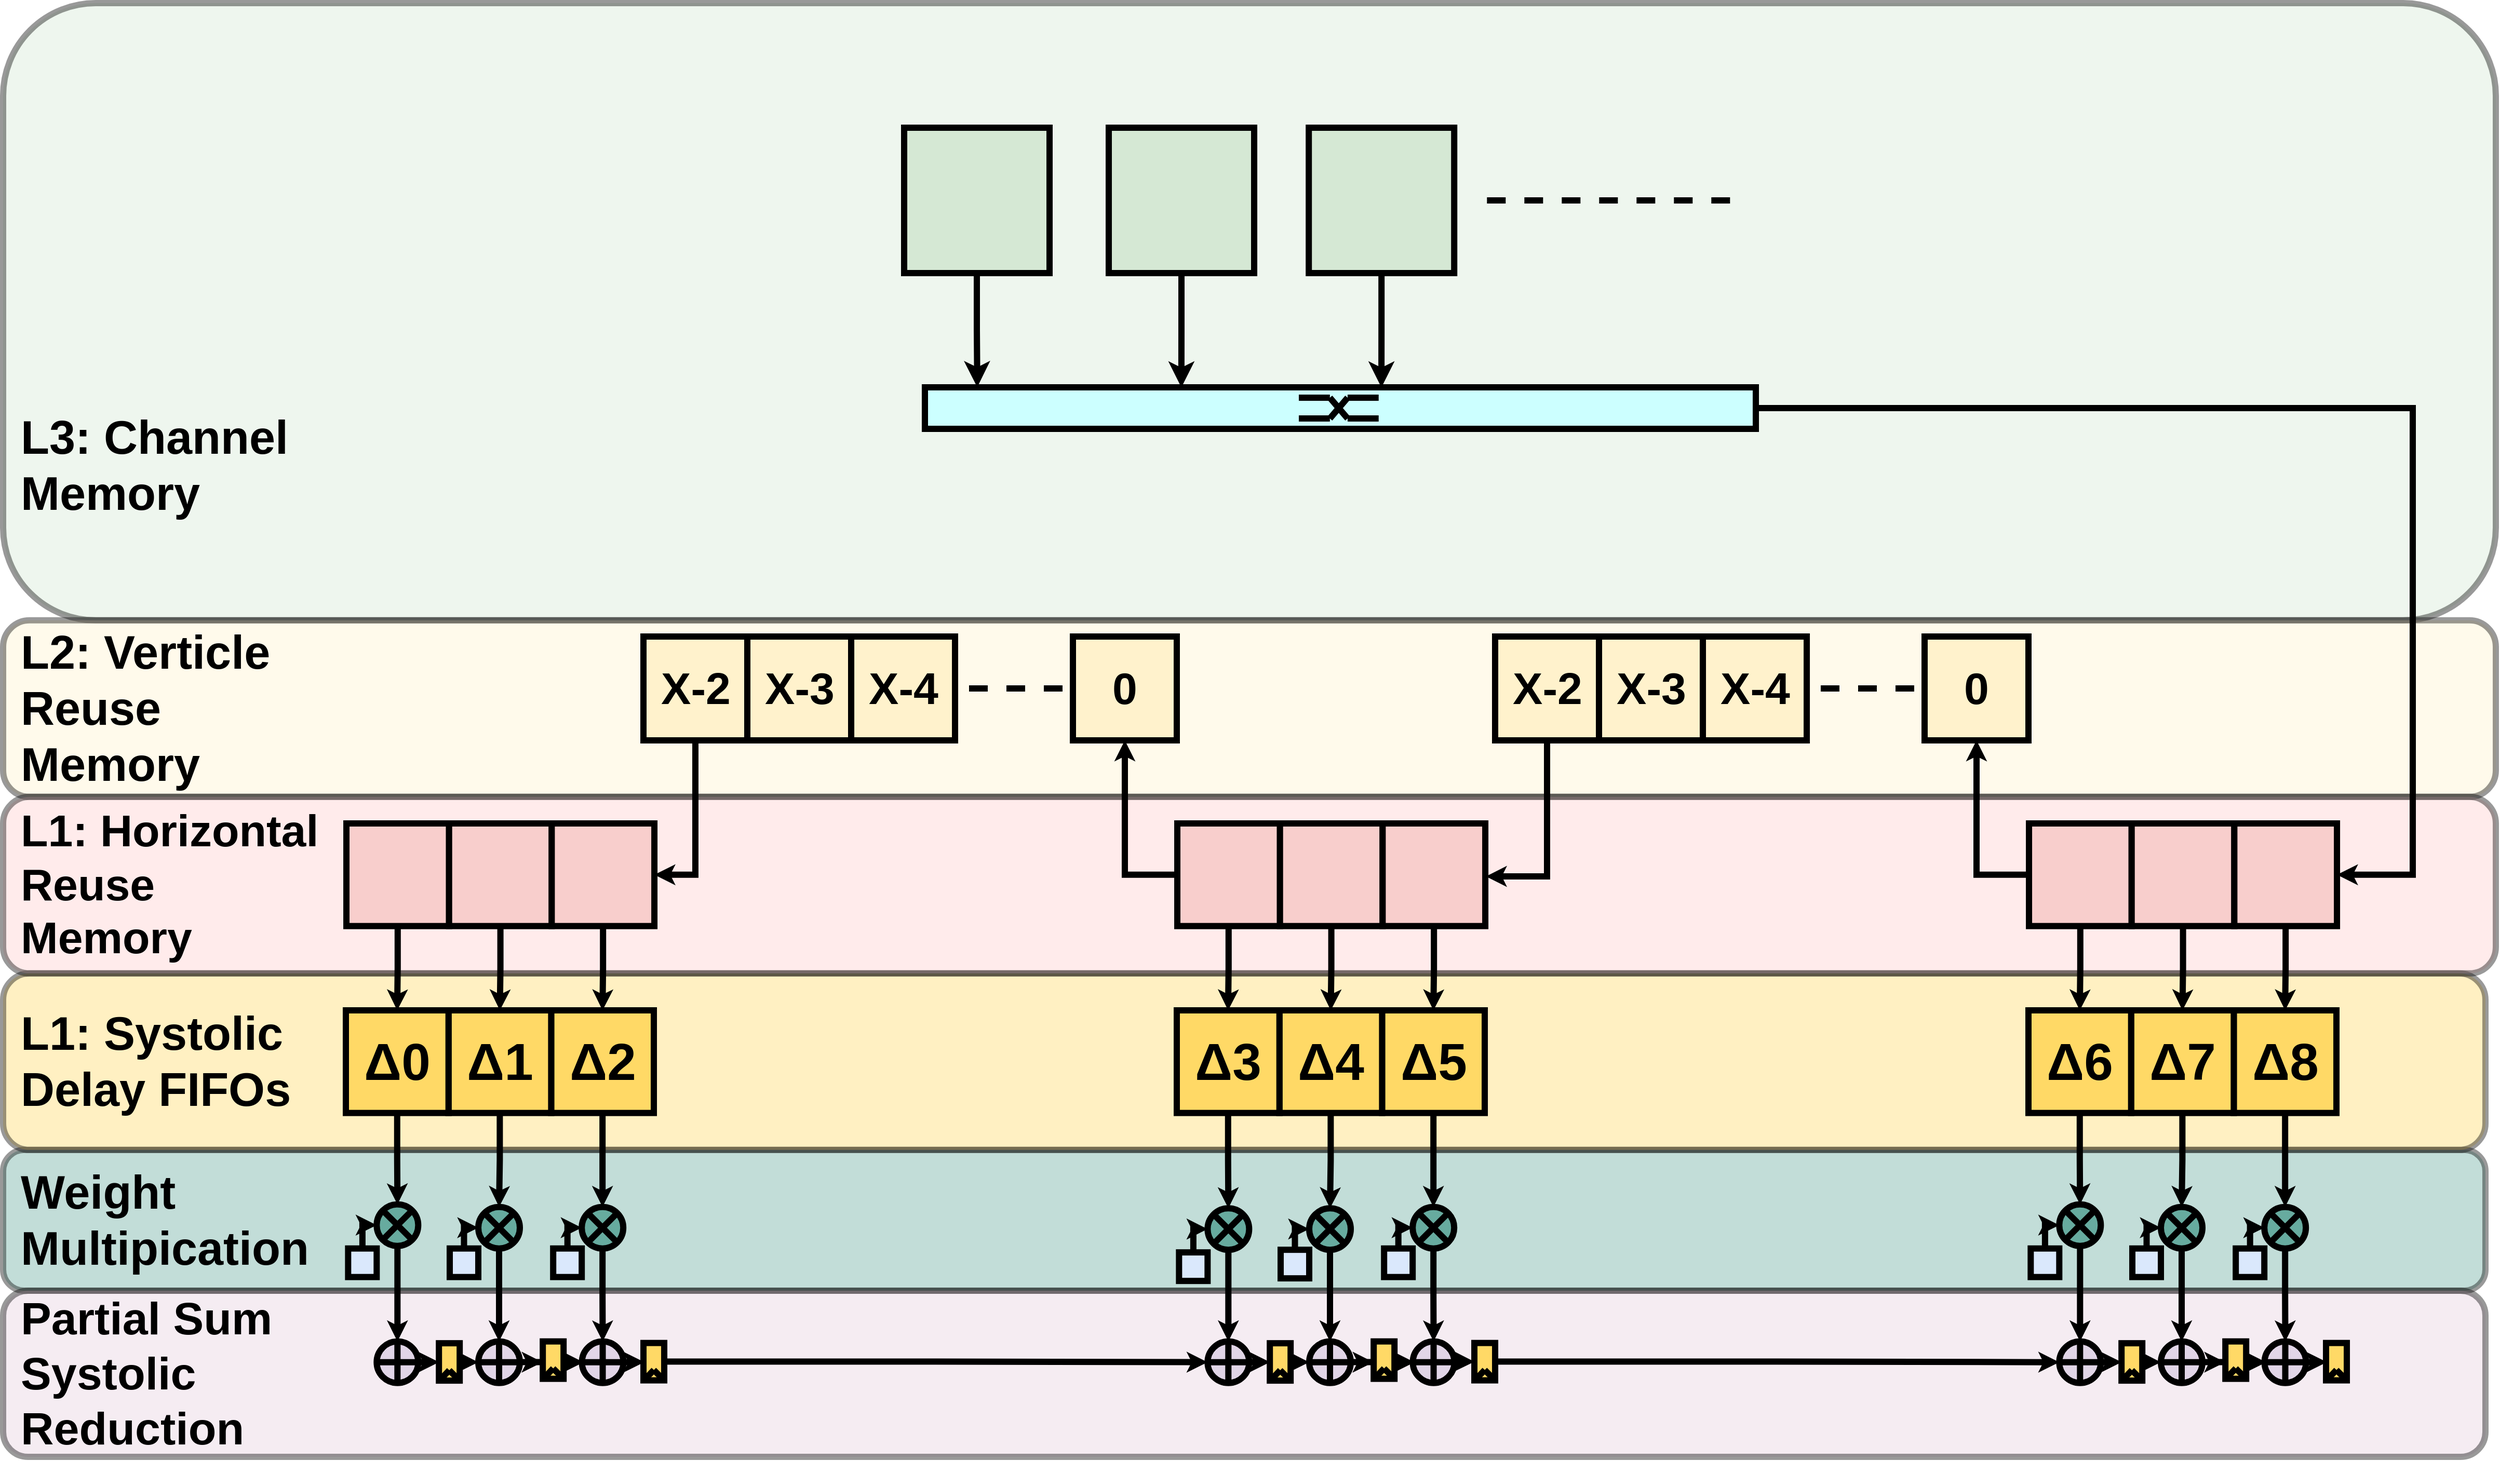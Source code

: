 <mxfile>
    <diagram id="yU6XaD750ZihxORyc5z8" name="Page-1">
        <mxGraphModel dx="5833" dy="2350" grid="1" gridSize="10" guides="1" tooltips="1" connect="1" arrows="1" fold="1" page="1" pageScale="1" pageWidth="1100" pageHeight="850" math="0" shadow="0">
            <root>
                <mxCell id="0"/>
                <mxCell id="1" parent="0"/>
                <mxCell id="dAT92ZxXlkGa9ZNga-NX-1" value="" style="rounded=1;whiteSpace=wrap;html=1;fillColor=#67AB9F;opacity=40;strokeColor=#000000;glass=0;strokeWidth=6;" parent="1" vertex="1">
                    <mxGeometry x="-320" y="874.42" width="2390" height="135.58" as="geometry"/>
                </mxCell>
                <mxCell id="dAT92ZxXlkGa9ZNga-NX-2" value="" style="rounded=1;whiteSpace=wrap;html=1;fillColor=#d5e8d4;opacity=40;strokeColor=#000000;glass=0;strokeWidth=6;" parent="1" vertex="1">
                    <mxGeometry x="-320" y="-230" width="2400" height="594.42" as="geometry"/>
                </mxCell>
                <mxCell id="dAT92ZxXlkGa9ZNga-NX-3" value="" style="rounded=1;whiteSpace=wrap;html=1;fillColor=#E6D0DE;opacity=40;strokeColor=#000000;glass=0;strokeWidth=6;" parent="1" vertex="1">
                    <mxGeometry x="-320" y="1010" width="2390" height="160" as="geometry"/>
                </mxCell>
                <mxCell id="dAT92ZxXlkGa9ZNga-NX-4" value="" style="rounded=1;whiteSpace=wrap;html=1;fillColor=#FFF2CC;opacity=40;strokeColor=#000000;glass=0;strokeWidth=6;" parent="1" vertex="1">
                    <mxGeometry x="-320" y="364.42" width="2400" height="170" as="geometry"/>
                </mxCell>
                <mxCell id="dAT92ZxXlkGa9ZNga-NX-5" value="" style="rounded=1;whiteSpace=wrap;html=1;fillColor=#FFD966;opacity=40;strokeColor=#000000;glass=0;strokeWidth=6;" parent="1" vertex="1">
                    <mxGeometry x="-320" y="704.42" width="2390" height="170" as="geometry"/>
                </mxCell>
                <mxCell id="dAT92ZxXlkGa9ZNga-NX-6" value="" style="rounded=1;whiteSpace=wrap;html=1;fillColor=#FFCCCC;opacity=40;strokeColor=#000000;glass=0;strokeWidth=6;" parent="1" vertex="1">
                    <mxGeometry x="-320" y="534.42" width="2400" height="170" as="geometry"/>
                </mxCell>
                <mxCell id="dAT92ZxXlkGa9ZNga-NX-7" style="edgeStyle=orthogonalEdgeStyle;rounded=0;orthogonalLoop=1;jettySize=auto;html=1;entryX=0.063;entryY=-0.004;entryDx=0;entryDy=0;entryPerimeter=0;strokeWidth=6;strokeColor=#000000;" parent="1" source="dAT92ZxXlkGa9ZNga-NX-8" target="dAT92ZxXlkGa9ZNga-NX-10" edge="1">
                    <mxGeometry relative="1" as="geometry"/>
                </mxCell>
                <mxCell id="dAT92ZxXlkGa9ZNga-NX-8" value="" style="whiteSpace=wrap;html=1;aspect=fixed;fillColor=#d5e8d4;strokeColor=#000000;strokeWidth=6;" parent="1" vertex="1">
                    <mxGeometry x="547.51" y="-110" width="140" height="140" as="geometry"/>
                </mxCell>
                <mxCell id="dAT92ZxXlkGa9ZNga-NX-9" value="" style="group;strokeWidth=6;strokeColor=#000000;" parent="1" vertex="1" connectable="0">
                    <mxGeometry x="567.51" y="140" width="800" height="40" as="geometry"/>
                </mxCell>
                <mxCell id="dAT92ZxXlkGa9ZNga-NX-10" value="" style="rounded=0;whiteSpace=wrap;html=1;fillColor=#CCFFFF;strokeWidth=6;strokeColor=#000000;" parent="dAT92ZxXlkGa9ZNga-NX-9" vertex="1">
                    <mxGeometry width="800" height="40" as="geometry"/>
                </mxCell>
                <mxCell id="dAT92ZxXlkGa9ZNga-NX-11" value="" style="group;strokeWidth=6;strokeColor=none;" parent="dAT92ZxXlkGa9ZNga-NX-9" vertex="1" connectable="0">
                    <mxGeometry x="360.005" y="10" width="76.856" height="20" as="geometry"/>
                </mxCell>
                <mxCell id="dAT92ZxXlkGa9ZNga-NX-12" value="" style="endArrow=none;html=1;rounded=0;strokeWidth=6;strokeColor=#000000;" parent="dAT92ZxXlkGa9ZNga-NX-11" edge="1">
                    <mxGeometry width="50" height="50" relative="1" as="geometry">
                        <mxPoint as="sourcePoint"/>
                        <mxPoint x="29.888" as="targetPoint"/>
                    </mxGeometry>
                </mxCell>
                <mxCell id="dAT92ZxXlkGa9ZNga-NX-13" value="" style="endArrow=none;html=1;rounded=0;strokeWidth=6;strokeColor=#000000;" parent="dAT92ZxXlkGa9ZNga-NX-11" edge="1">
                    <mxGeometry width="50" height="50" relative="1" as="geometry">
                        <mxPoint x="29.888" as="sourcePoint"/>
                        <mxPoint x="46.967" y="20" as="targetPoint"/>
                    </mxGeometry>
                </mxCell>
                <mxCell id="dAT92ZxXlkGa9ZNga-NX-14" value="" style="endArrow=none;html=1;rounded=0;strokeWidth=6;strokeColor=#000000;" parent="dAT92ZxXlkGa9ZNga-NX-11" edge="1">
                    <mxGeometry width="50" height="50" relative="1" as="geometry">
                        <mxPoint x="29.888" y="20" as="sourcePoint"/>
                        <mxPoint x="46.967" as="targetPoint"/>
                    </mxGeometry>
                </mxCell>
                <mxCell id="dAT92ZxXlkGa9ZNga-NX-15" value="" style="endArrow=none;html=1;rounded=0;strokeWidth=6;strokeColor=#000000;" parent="dAT92ZxXlkGa9ZNga-NX-11" edge="1">
                    <mxGeometry width="50" height="50" relative="1" as="geometry">
                        <mxPoint x="46.967" as="sourcePoint"/>
                        <mxPoint x="76.856" as="targetPoint"/>
                    </mxGeometry>
                </mxCell>
                <mxCell id="dAT92ZxXlkGa9ZNga-NX-16" value="" style="endArrow=none;html=1;rounded=0;strokeWidth=6;strokeColor=#000000;" parent="dAT92ZxXlkGa9ZNga-NX-11" edge="1">
                    <mxGeometry width="50" height="50" relative="1" as="geometry">
                        <mxPoint x="46.967" y="20" as="sourcePoint"/>
                        <mxPoint x="76.856" y="20" as="targetPoint"/>
                    </mxGeometry>
                </mxCell>
                <mxCell id="dAT92ZxXlkGa9ZNga-NX-17" value="" style="endArrow=none;html=1;rounded=0;strokeWidth=6;strokeColor=#000000;" parent="dAT92ZxXlkGa9ZNga-NX-11" edge="1">
                    <mxGeometry width="50" height="50" relative="1" as="geometry">
                        <mxPoint y="20" as="sourcePoint"/>
                        <mxPoint x="29.888" y="20" as="targetPoint"/>
                    </mxGeometry>
                </mxCell>
                <mxCell id="dAT92ZxXlkGa9ZNga-NX-18" style="edgeStyle=orthogonalEdgeStyle;rounded=0;orthogonalLoop=1;jettySize=auto;html=1;entryX=0.388;entryY=0.003;entryDx=0;entryDy=0;entryPerimeter=0;strokeWidth=6;strokeColor=#000000;" parent="1" source="dAT92ZxXlkGa9ZNga-NX-19" edge="1">
                    <mxGeometry relative="1" as="geometry">
                        <mxPoint x="814.43" y="140.12" as="targetPoint"/>
                    </mxGeometry>
                </mxCell>
                <mxCell id="dAT92ZxXlkGa9ZNga-NX-19" value="" style="whiteSpace=wrap;html=1;aspect=fixed;fillColor=#d5e8d4;strokeColor=#000000;strokeWidth=6;" parent="1" vertex="1">
                    <mxGeometry x="744.51" y="-110" width="140" height="140" as="geometry"/>
                </mxCell>
                <mxCell id="dAT92ZxXlkGa9ZNga-NX-20" style="edgeStyle=orthogonalEdgeStyle;rounded=0;jumpStyle=none;jumpSize=6;orthogonalLoop=1;jettySize=auto;html=1;entryX=0.5;entryY=0;entryDx=0;entryDy=0;startArrow=none;startFill=0;endArrow=classic;endFill=1;startSize=1;endSize=1;strokeColor=#000000;strokeWidth=6;" parent="1" source="dAT92ZxXlkGa9ZNga-NX-21" target="dAT92ZxXlkGa9ZNga-NX-44" edge="1">
                    <mxGeometry relative="1" as="geometry"/>
                </mxCell>
                <mxCell id="dAT92ZxXlkGa9ZNga-NX-21" value="&lt;span style=&quot;color: rgb(0 , 0 , 0) ; font-size: 50px&quot;&gt;Δ2&lt;/span&gt;" style="whiteSpace=wrap;html=1;aspect=fixed;fillColor=#FFD966;strokeColor=#000000;strokeWidth=6;fontColor=#ffffff;fontStyle=1" parent="1" vertex="1">
                    <mxGeometry x="207.68" y="740" width="98.84" height="98.84" as="geometry"/>
                </mxCell>
                <mxCell id="dAT92ZxXlkGa9ZNga-NX-22" style="edgeStyle=orthogonalEdgeStyle;rounded=0;jumpStyle=none;jumpSize=6;orthogonalLoop=1;jettySize=auto;html=1;startArrow=none;startFill=0;endArrow=classic;endFill=1;startSize=1;endSize=1;strokeColor=#000000;strokeWidth=6;entryX=0.5;entryY=0;entryDx=0;entryDy=0;" parent="1" source="dAT92ZxXlkGa9ZNga-NX-23" target="dAT92ZxXlkGa9ZNga-NX-27" edge="1">
                    <mxGeometry relative="1" as="geometry">
                        <mxPoint x="70.66" y="978.84" as="targetPoint"/>
                        <Array as="points"/>
                    </mxGeometry>
                </mxCell>
                <mxCell id="dAT92ZxXlkGa9ZNga-NX-23" value="" style="ellipse;whiteSpace=wrap;html=1;aspect=fixed;fillColor=#67AB9F;strokeWidth=6;strokeColor=#000000;" parent="1" vertex="1">
                    <mxGeometry x="39.67" y="926.84" width="40" height="40" as="geometry"/>
                </mxCell>
                <mxCell id="dAT92ZxXlkGa9ZNga-NX-24" value="" style="endArrow=none;html=1;rounded=0;strokeColor=#000000;strokeWidth=6;exitX=0;exitY=0;exitDx=0;exitDy=0;entryX=1;entryY=1;entryDx=0;entryDy=0;" parent="1" source="dAT92ZxXlkGa9ZNga-NX-23" target="dAT92ZxXlkGa9ZNga-NX-23" edge="1">
                    <mxGeometry width="50" height="50" relative="1" as="geometry">
                        <mxPoint x="94.67" y="978.59" as="sourcePoint"/>
                        <mxPoint x="119.67" y="947.34" as="targetPoint"/>
                    </mxGeometry>
                </mxCell>
                <mxCell id="dAT92ZxXlkGa9ZNga-NX-25" value="" style="endArrow=none;html=1;rounded=0;strokeColor=#000000;strokeWidth=6;exitX=0;exitY=1;exitDx=0;exitDy=0;entryX=1;entryY=0;entryDx=0;entryDy=0;" parent="1" source="dAT92ZxXlkGa9ZNga-NX-23" target="dAT92ZxXlkGa9ZNga-NX-23" edge="1">
                    <mxGeometry width="50" height="50" relative="1" as="geometry">
                        <mxPoint x="50.528" y="923.412" as="sourcePoint"/>
                        <mxPoint x="78.981" y="958.553" as="targetPoint"/>
                    </mxGeometry>
                </mxCell>
                <mxCell id="dAT92ZxXlkGa9ZNga-NX-26" style="edgeStyle=orthogonalEdgeStyle;rounded=0;jumpStyle=none;jumpSize=6;orthogonalLoop=1;jettySize=auto;html=1;entryX=0;entryY=0.5;entryDx=0;entryDy=0;startArrow=none;startFill=0;endArrow=classic;endFill=1;startSize=1;endSize=1;strokeColor=#000000;strokeWidth=6;" parent="1" source="dAT92ZxXlkGa9ZNga-NX-27" target="dAT92ZxXlkGa9ZNga-NX-61" edge="1">
                    <mxGeometry relative="1" as="geometry"/>
                </mxCell>
                <mxCell id="dAT92ZxXlkGa9ZNga-NX-27" value="" style="ellipse;whiteSpace=wrap;html=1;aspect=fixed;fillColor=#e1d5e7;strokeColor=#000000;strokeWidth=6;" parent="1" vertex="1">
                    <mxGeometry x="39.67" y="1058.84" width="40" height="40" as="geometry"/>
                </mxCell>
                <mxCell id="dAT92ZxXlkGa9ZNga-NX-28" value="" style="endArrow=none;html=1;rounded=0;strokeColor=#000000;entryX=0.5;entryY=0;entryDx=0;entryDy=0;exitX=0.5;exitY=1;exitDx=0;exitDy=0;strokeWidth=6;" parent="1" source="dAT92ZxXlkGa9ZNga-NX-27" target="dAT92ZxXlkGa9ZNga-NX-27" edge="1">
                    <mxGeometry width="50" height="50" relative="1" as="geometry">
                        <mxPoint x="39.67" y="1013.34" as="sourcePoint"/>
                        <mxPoint x="89.67" y="963.34" as="targetPoint"/>
                    </mxGeometry>
                </mxCell>
                <mxCell id="dAT92ZxXlkGa9ZNga-NX-29" value="" style="endArrow=none;html=1;rounded=0;strokeColor=#000000;entryX=0;entryY=0.5;entryDx=0;entryDy=0;exitX=1;exitY=0.5;exitDx=0;exitDy=0;strokeWidth=6;" parent="1" source="dAT92ZxXlkGa9ZNga-NX-27" target="dAT92ZxXlkGa9ZNga-NX-27" edge="1">
                    <mxGeometry width="50" height="50" relative="1" as="geometry">
                        <mxPoint x="89.67" y="913.34" as="sourcePoint"/>
                        <mxPoint x="89.67" y="853.34" as="targetPoint"/>
                    </mxGeometry>
                </mxCell>
                <mxCell id="dAT92ZxXlkGa9ZNga-NX-30" style="edgeStyle=orthogonalEdgeStyle;rounded=0;jumpStyle=none;jumpSize=6;orthogonalLoop=1;jettySize=auto;html=1;entryX=0;entryY=0.5;entryDx=0;entryDy=0;startArrow=none;startFill=0;endArrow=classic;endFill=1;startSize=1;endSize=1;strokeColor=#000000;strokeWidth=6;" parent="1" source="dAT92ZxXlkGa9ZNga-NX-31" target="dAT92ZxXlkGa9ZNga-NX-23" edge="1">
                    <mxGeometry relative="1" as="geometry">
                        <Array as="points">
                            <mxPoint x="25.83" y="946.84"/>
                        </Array>
                    </mxGeometry>
                </mxCell>
                <mxCell id="dAT92ZxXlkGa9ZNga-NX-31" value="" style="whiteSpace=wrap;html=1;aspect=fixed;fillColor=#dae8fc;strokeColor=#000000;strokeWidth=6;" parent="1" vertex="1">
                    <mxGeometry x="12.17" y="969.34" width="27.5" height="27.5" as="geometry"/>
                </mxCell>
                <mxCell id="dAT92ZxXlkGa9ZNga-NX-32" style="edgeStyle=orthogonalEdgeStyle;rounded=0;jumpStyle=none;jumpSize=6;orthogonalLoop=1;jettySize=auto;html=1;entryX=0.5;entryY=0;entryDx=0;entryDy=0;startArrow=none;startFill=0;endArrow=classic;endFill=1;startSize=1;endSize=1;strokeColor=#000000;strokeWidth=6;" parent="1" source="dAT92ZxXlkGa9ZNga-NX-33" target="dAT92ZxXlkGa9ZNga-NX-40" edge="1">
                    <mxGeometry relative="1" as="geometry"/>
                </mxCell>
                <mxCell id="dAT92ZxXlkGa9ZNga-NX-33" value="" style="ellipse;whiteSpace=wrap;html=1;aspect=fixed;fillColor=#67AB9F;strokeWidth=6;strokeColor=#000000;" parent="1" vertex="1">
                    <mxGeometry x="137.51" y="929.34" width="40" height="40" as="geometry"/>
                </mxCell>
                <mxCell id="dAT92ZxXlkGa9ZNga-NX-34" value="" style="endArrow=none;html=1;rounded=0;strokeColor=#000000;strokeWidth=6;exitX=0;exitY=0;exitDx=0;exitDy=0;entryX=1;entryY=1;entryDx=0;entryDy=0;" parent="1" source="dAT92ZxXlkGa9ZNga-NX-33" target="dAT92ZxXlkGa9ZNga-NX-33" edge="1">
                    <mxGeometry width="50" height="50" relative="1" as="geometry">
                        <mxPoint x="142.51" y="961.09" as="sourcePoint"/>
                        <mxPoint x="167.51" y="929.84" as="targetPoint"/>
                    </mxGeometry>
                </mxCell>
                <mxCell id="dAT92ZxXlkGa9ZNga-NX-35" value="" style="endArrow=none;html=1;rounded=0;strokeColor=#000000;strokeWidth=6;exitX=0;exitY=1;exitDx=0;exitDy=0;entryX=1;entryY=0;entryDx=0;entryDy=0;" parent="1" source="dAT92ZxXlkGa9ZNga-NX-33" target="dAT92ZxXlkGa9ZNga-NX-33" edge="1">
                    <mxGeometry width="50" height="50" relative="1" as="geometry">
                        <mxPoint x="98.368" y="905.912" as="sourcePoint"/>
                        <mxPoint x="126.821" y="941.053" as="targetPoint"/>
                    </mxGeometry>
                </mxCell>
                <mxCell id="dAT92ZxXlkGa9ZNga-NX-36" style="edgeStyle=orthogonalEdgeStyle;rounded=0;jumpStyle=none;jumpSize=6;orthogonalLoop=1;jettySize=auto;html=1;entryX=0;entryY=0.5;entryDx=0;entryDy=0;startArrow=none;startFill=0;endArrow=classic;endFill=1;startSize=1;endSize=1;strokeColor=#000000;strokeWidth=6;" parent="1" source="dAT92ZxXlkGa9ZNga-NX-37" target="dAT92ZxXlkGa9ZNga-NX-33" edge="1">
                    <mxGeometry relative="1" as="geometry"/>
                </mxCell>
                <mxCell id="dAT92ZxXlkGa9ZNga-NX-37" value="" style="whiteSpace=wrap;html=1;aspect=fixed;fillColor=#dae8fc;strokeColor=#000000;strokeWidth=6;" parent="1" vertex="1">
                    <mxGeometry x="110.01" y="969.34" width="27.5" height="27.5" as="geometry"/>
                </mxCell>
                <mxCell id="dAT92ZxXlkGa9ZNga-NX-38" style="edgeStyle=orthogonalEdgeStyle;rounded=0;jumpStyle=none;jumpSize=6;orthogonalLoop=1;jettySize=auto;html=1;startArrow=none;startFill=0;endArrow=classic;endFill=1;startSize=1;endSize=1;strokeColor=#000000;strokeWidth=6;" parent="1" edge="1">
                    <mxGeometry relative="1" as="geometry">
                        <mxPoint x="238.77" y="1078.84" as="targetPoint"/>
                        <mxPoint x="217.61" y="1078.86" as="sourcePoint"/>
                    </mxGeometry>
                </mxCell>
                <mxCell id="dAT92ZxXlkGa9ZNga-NX-39" style="edgeStyle=orthogonalEdgeStyle;rounded=0;jumpStyle=none;jumpSize=6;orthogonalLoop=1;jettySize=auto;html=1;entryX=-0.007;entryY=0.555;entryDx=0;entryDy=0;entryPerimeter=0;startArrow=none;startFill=0;endArrow=classic;endFill=1;startSize=1;endSize=1;strokeColor=#000000;strokeWidth=6;" parent="1" source="dAT92ZxXlkGa9ZNga-NX-40" target="dAT92ZxXlkGa9ZNga-NX-53" edge="1">
                    <mxGeometry relative="1" as="geometry"/>
                </mxCell>
                <mxCell id="dAT92ZxXlkGa9ZNga-NX-40" value="" style="ellipse;whiteSpace=wrap;html=1;aspect=fixed;fillColor=#e1d5e7;strokeColor=#000000;strokeWidth=6;" parent="1" vertex="1">
                    <mxGeometry x="137.51" y="1058.84" width="40" height="40" as="geometry"/>
                </mxCell>
                <mxCell id="dAT92ZxXlkGa9ZNga-NX-41" value="" style="endArrow=none;html=1;rounded=0;strokeColor=#000000;entryX=0.5;entryY=0;entryDx=0;entryDy=0;exitX=0.5;exitY=1;exitDx=0;exitDy=0;strokeWidth=6;" parent="1" source="dAT92ZxXlkGa9ZNga-NX-40" target="dAT92ZxXlkGa9ZNga-NX-40" edge="1">
                    <mxGeometry width="50" height="50" relative="1" as="geometry">
                        <mxPoint x="137.51" y="1013.34" as="sourcePoint"/>
                        <mxPoint x="187.51" y="963.34" as="targetPoint"/>
                    </mxGeometry>
                </mxCell>
                <mxCell id="dAT92ZxXlkGa9ZNga-NX-42" value="" style="endArrow=none;html=1;rounded=0;strokeColor=#000000;entryX=0;entryY=0.5;entryDx=0;entryDy=0;exitX=1;exitY=0.5;exitDx=0;exitDy=0;strokeWidth=6;" parent="1" source="dAT92ZxXlkGa9ZNga-NX-40" target="dAT92ZxXlkGa9ZNga-NX-40" edge="1">
                    <mxGeometry width="50" height="50" relative="1" as="geometry">
                        <mxPoint x="187.51" y="913.34" as="sourcePoint"/>
                        <mxPoint x="187.51" y="853.34" as="targetPoint"/>
                    </mxGeometry>
                </mxCell>
                <mxCell id="dAT92ZxXlkGa9ZNga-NX-43" style="edgeStyle=orthogonalEdgeStyle;rounded=0;jumpStyle=none;jumpSize=6;orthogonalLoop=1;jettySize=auto;html=1;entryX=0.5;entryY=0;entryDx=0;entryDy=0;startArrow=none;startFill=0;endArrow=classic;endFill=1;startSize=1;endSize=1;strokeColor=#000000;strokeWidth=6;" parent="1" source="dAT92ZxXlkGa9ZNga-NX-44" target="dAT92ZxXlkGa9ZNga-NX-50" edge="1">
                    <mxGeometry relative="1" as="geometry"/>
                </mxCell>
                <mxCell id="dAT92ZxXlkGa9ZNga-NX-44" value="" style="ellipse;whiteSpace=wrap;html=1;aspect=fixed;fillColor=#67AB9F;strokeWidth=6;strokeColor=#000000;" parent="1" vertex="1">
                    <mxGeometry x="237.1" y="929.34" width="40" height="40" as="geometry"/>
                </mxCell>
                <mxCell id="dAT92ZxXlkGa9ZNga-NX-45" value="" style="endArrow=none;html=1;rounded=0;strokeColor=#000000;strokeWidth=6;exitX=0;exitY=0;exitDx=0;exitDy=0;entryX=1;entryY=1;entryDx=0;entryDy=0;" parent="1" source="dAT92ZxXlkGa9ZNga-NX-44" target="dAT92ZxXlkGa9ZNga-NX-44" edge="1">
                    <mxGeometry width="50" height="50" relative="1" as="geometry">
                        <mxPoint x="242.1" y="961.09" as="sourcePoint"/>
                        <mxPoint x="267.1" y="929.84" as="targetPoint"/>
                    </mxGeometry>
                </mxCell>
                <mxCell id="dAT92ZxXlkGa9ZNga-NX-46" value="" style="endArrow=none;html=1;rounded=0;strokeColor=#000000;strokeWidth=6;exitX=0;exitY=1;exitDx=0;exitDy=0;entryX=1;entryY=0;entryDx=0;entryDy=0;" parent="1" source="dAT92ZxXlkGa9ZNga-NX-44" target="dAT92ZxXlkGa9ZNga-NX-44" edge="1">
                    <mxGeometry width="50" height="50" relative="1" as="geometry">
                        <mxPoint x="197.958" y="905.912" as="sourcePoint"/>
                        <mxPoint x="226.411" y="941.053" as="targetPoint"/>
                    </mxGeometry>
                </mxCell>
                <mxCell id="dAT92ZxXlkGa9ZNga-NX-47" style="edgeStyle=orthogonalEdgeStyle;rounded=0;jumpStyle=none;jumpSize=6;orthogonalLoop=1;jettySize=auto;html=1;entryX=0;entryY=0.5;entryDx=0;entryDy=0;startArrow=none;startFill=0;endArrow=classic;endFill=1;startSize=1;endSize=1;strokeColor=#000000;strokeWidth=6;" parent="1" source="dAT92ZxXlkGa9ZNga-NX-48" target="dAT92ZxXlkGa9ZNga-NX-44" edge="1">
                    <mxGeometry relative="1" as="geometry"/>
                </mxCell>
                <mxCell id="dAT92ZxXlkGa9ZNga-NX-48" value="" style="whiteSpace=wrap;html=1;aspect=fixed;fillColor=#dae8fc;strokeColor=#000000;strokeWidth=6;" parent="1" vertex="1">
                    <mxGeometry x="209.6" y="969.34" width="27.5" height="27.5" as="geometry"/>
                </mxCell>
                <mxCell id="dAT92ZxXlkGa9ZNga-NX-49" style="edgeStyle=orthogonalEdgeStyle;rounded=0;jumpStyle=none;jumpSize=6;orthogonalLoop=1;jettySize=auto;html=1;entryX=0;entryY=0.5;entryDx=0;entryDy=0;startArrow=none;startFill=0;endArrow=classic;endFill=1;startSize=1;endSize=1;strokeColor=#000000;strokeWidth=6;" parent="1" source="dAT92ZxXlkGa9ZNga-NX-50" target="dAT92ZxXlkGa9ZNga-NX-128" edge="1">
                    <mxGeometry relative="1" as="geometry"/>
                </mxCell>
                <mxCell id="dAT92ZxXlkGa9ZNga-NX-50" value="" style="ellipse;whiteSpace=wrap;html=1;aspect=fixed;fillColor=#e1d5e7;strokeColor=#000000;strokeWidth=6;" parent="1" vertex="1">
                    <mxGeometry x="237.27" y="1058.84" width="40" height="40" as="geometry"/>
                </mxCell>
                <mxCell id="dAT92ZxXlkGa9ZNga-NX-51" value="" style="endArrow=none;html=1;rounded=0;strokeColor=#000000;entryX=0.5;entryY=0;entryDx=0;entryDy=0;exitX=0.5;exitY=1;exitDx=0;exitDy=0;strokeWidth=6;" parent="1" source="dAT92ZxXlkGa9ZNga-NX-50" target="dAT92ZxXlkGa9ZNga-NX-50" edge="1">
                    <mxGeometry width="50" height="50" relative="1" as="geometry">
                        <mxPoint x="237.27" y="1033.84" as="sourcePoint"/>
                        <mxPoint x="287.27" y="983.84" as="targetPoint"/>
                    </mxGeometry>
                </mxCell>
                <mxCell id="dAT92ZxXlkGa9ZNga-NX-52" value="" style="endArrow=none;html=1;rounded=0;strokeColor=#000000;entryX=0;entryY=0.5;entryDx=0;entryDy=0;exitX=1;exitY=0.5;exitDx=0;exitDy=0;strokeWidth=6;" parent="1" source="dAT92ZxXlkGa9ZNga-NX-50" target="dAT92ZxXlkGa9ZNga-NX-50" edge="1">
                    <mxGeometry width="50" height="50" relative="1" as="geometry">
                        <mxPoint x="287.27" y="933.84" as="sourcePoint"/>
                        <mxPoint x="287.27" y="873.84" as="targetPoint"/>
                    </mxGeometry>
                </mxCell>
                <mxCell id="dAT92ZxXlkGa9ZNga-NX-53" value="" style="rounded=0;whiteSpace=wrap;html=1;glass=0;strokeColor=#000000;strokeWidth=6;fillColor=#FFD966;" parent="1" vertex="1">
                    <mxGeometry x="199.6" y="1058.84" width="20" height="36" as="geometry"/>
                </mxCell>
                <mxCell id="dAT92ZxXlkGa9ZNga-NX-54" value="" style="endArrow=none;html=1;rounded=0;startSize=1;endSize=1;strokeColor=#000000;strokeWidth=6;jumpStyle=none;jumpSize=6;" parent="1" edge="1">
                    <mxGeometry width="50" height="50" relative="1" as="geometry">
                        <mxPoint x="199.6" y="1095.34" as="sourcePoint"/>
                        <mxPoint x="209.6" y="1084.84" as="targetPoint"/>
                    </mxGeometry>
                </mxCell>
                <mxCell id="dAT92ZxXlkGa9ZNga-NX-55" value="" style="endArrow=none;html=1;rounded=0;startSize=1;endSize=1;strokeColor=#000000;strokeWidth=6;jumpStyle=none;jumpSize=6;" parent="1" edge="1">
                    <mxGeometry width="50" height="50" relative="1" as="geometry">
                        <mxPoint x="209.6" y="1084.84" as="sourcePoint"/>
                        <mxPoint x="219.6" y="1094.84" as="targetPoint"/>
                    </mxGeometry>
                </mxCell>
                <mxCell id="dAT92ZxXlkGa9ZNga-NX-56" style="edgeStyle=orthogonalEdgeStyle;rounded=0;jumpStyle=none;jumpSize=6;orthogonalLoop=1;jettySize=auto;html=1;entryX=0.5;entryY=0;entryDx=0;entryDy=0;startArrow=none;startFill=0;endArrow=classic;endFill=1;startSize=1;endSize=1;strokeColor=#000000;strokeWidth=6;" parent="1" source="dAT92ZxXlkGa9ZNga-NX-57" target="dAT92ZxXlkGa9ZNga-NX-33" edge="1">
                    <mxGeometry relative="1" as="geometry"/>
                </mxCell>
                <mxCell id="dAT92ZxXlkGa9ZNga-NX-57" value="&lt;span style=&quot;color: rgb(0 , 0 , 0) ; font-size: 50px&quot;&gt;Δ1&lt;/span&gt;" style="whiteSpace=wrap;html=1;aspect=fixed;fillColor=#FFD966;strokeColor=#000000;strokeWidth=6;fontColor=#ffffff;fontStyle=1" parent="1" vertex="1">
                    <mxGeometry x="108.84" y="740" width="98.84" height="98.84" as="geometry"/>
                </mxCell>
                <mxCell id="dAT92ZxXlkGa9ZNga-NX-58" style="edgeStyle=orthogonalEdgeStyle;rounded=0;jumpStyle=none;jumpSize=6;orthogonalLoop=1;jettySize=auto;html=1;entryX=0.5;entryY=0;entryDx=0;entryDy=0;startArrow=none;startFill=0;endArrow=classic;endFill=1;startSize=1;endSize=1;strokeColor=#000000;strokeWidth=6;" parent="1" source="dAT92ZxXlkGa9ZNga-NX-59" target="dAT92ZxXlkGa9ZNga-NX-23" edge="1">
                    <mxGeometry relative="1" as="geometry"/>
                </mxCell>
                <mxCell id="dAT92ZxXlkGa9ZNga-NX-59" value="&lt;font style=&quot;font-size: 50px&quot; color=&quot;#000000&quot;&gt;Δ0&lt;/font&gt;" style="whiteSpace=wrap;html=1;aspect=fixed;fillColor=#FFD966;strokeColor=#000000;strokeWidth=6;fontColor=#ffffff;fontStyle=1" parent="1" vertex="1">
                    <mxGeometry x="10.0" y="740" width="98.84" height="98.84" as="geometry"/>
                </mxCell>
                <mxCell id="dAT92ZxXlkGa9ZNga-NX-60" style="edgeStyle=orthogonalEdgeStyle;rounded=0;jumpStyle=none;jumpSize=6;orthogonalLoop=1;jettySize=auto;html=1;entryX=0;entryY=0.5;entryDx=0;entryDy=0;startArrow=none;startFill=0;endArrow=classic;endFill=1;startSize=1;endSize=1;strokeColor=#000000;strokeWidth=6;" parent="1" source="dAT92ZxXlkGa9ZNga-NX-61" target="dAT92ZxXlkGa9ZNga-NX-40" edge="1">
                    <mxGeometry relative="1" as="geometry">
                        <Array as="points">
                            <mxPoint x="129.6" y="1078.84"/>
                        </Array>
                    </mxGeometry>
                </mxCell>
                <mxCell id="dAT92ZxXlkGa9ZNga-NX-61" value="" style="rounded=0;whiteSpace=wrap;html=1;glass=0;strokeColor=#000000;strokeWidth=6;fillColor=#FFD966;" parent="1" vertex="1">
                    <mxGeometry x="99.6" y="1060.59" width="20" height="36" as="geometry"/>
                </mxCell>
                <mxCell id="dAT92ZxXlkGa9ZNga-NX-62" value="" style="endArrow=none;html=1;rounded=0;startSize=1;endSize=1;strokeColor=#000000;strokeWidth=6;jumpStyle=none;jumpSize=6;" parent="1" edge="1">
                    <mxGeometry width="50" height="50" relative="1" as="geometry">
                        <mxPoint x="99.6" y="1097.09" as="sourcePoint"/>
                        <mxPoint x="109.6" y="1086.59" as="targetPoint"/>
                    </mxGeometry>
                </mxCell>
                <mxCell id="dAT92ZxXlkGa9ZNga-NX-63" value="" style="endArrow=none;html=1;rounded=0;startSize=1;endSize=1;strokeColor=#000000;strokeWidth=6;jumpStyle=none;jumpSize=6;" parent="1" edge="1">
                    <mxGeometry width="50" height="50" relative="1" as="geometry">
                        <mxPoint x="109.6" y="1086.59" as="sourcePoint"/>
                        <mxPoint x="119.6" y="1096.59" as="targetPoint"/>
                    </mxGeometry>
                </mxCell>
                <mxCell id="dAT92ZxXlkGa9ZNga-NX-64" style="edgeStyle=orthogonalEdgeStyle;rounded=0;jumpStyle=none;jumpSize=6;orthogonalLoop=1;jettySize=auto;html=1;entryX=0.5;entryY=0;entryDx=0;entryDy=0;startArrow=none;startFill=0;endArrow=classic;endFill=1;startSize=1;endSize=1;strokeColor=#000000;strokeWidth=6;" parent="1" source="dAT92ZxXlkGa9ZNga-NX-65" target="dAT92ZxXlkGa9ZNga-NX-59" edge="1">
                    <mxGeometry relative="1" as="geometry"/>
                </mxCell>
                <mxCell id="dAT92ZxXlkGa9ZNga-NX-65" value="" style="whiteSpace=wrap;html=1;aspect=fixed;fillColor=#f8cecc;strokeColor=#000000;strokeWidth=6;" parent="1" vertex="1">
                    <mxGeometry x="10.52" y="560" width="98.84" height="98.84" as="geometry"/>
                </mxCell>
                <mxCell id="dAT92ZxXlkGa9ZNga-NX-66" style="edgeStyle=orthogonalEdgeStyle;rounded=0;jumpStyle=none;jumpSize=6;orthogonalLoop=1;jettySize=auto;html=1;entryX=0.5;entryY=0;entryDx=0;entryDy=0;startArrow=none;startFill=0;endArrow=classic;endFill=1;startSize=1;endSize=1;strokeColor=#000000;strokeWidth=6;" parent="1" source="dAT92ZxXlkGa9ZNga-NX-67" target="dAT92ZxXlkGa9ZNga-NX-57" edge="1">
                    <mxGeometry relative="1" as="geometry"/>
                </mxCell>
                <mxCell id="dAT92ZxXlkGa9ZNga-NX-67" value="" style="whiteSpace=wrap;html=1;aspect=fixed;fillColor=#f8cecc;strokeColor=#000000;strokeWidth=6;" parent="1" vertex="1">
                    <mxGeometry x="109.36" y="560" width="98.84" height="98.84" as="geometry"/>
                </mxCell>
                <mxCell id="dAT92ZxXlkGa9ZNga-NX-68" style="edgeStyle=orthogonalEdgeStyle;rounded=0;jumpStyle=none;jumpSize=6;orthogonalLoop=1;jettySize=auto;html=1;entryX=0.5;entryY=0;entryDx=0;entryDy=0;startArrow=none;startFill=0;endArrow=classic;endFill=1;startSize=1;endSize=1;strokeColor=#000000;strokeWidth=6;" parent="1" source="dAT92ZxXlkGa9ZNga-NX-69" target="dAT92ZxXlkGa9ZNga-NX-21" edge="1">
                    <mxGeometry relative="1" as="geometry"/>
                </mxCell>
                <mxCell id="dAT92ZxXlkGa9ZNga-NX-69" value="" style="whiteSpace=wrap;html=1;aspect=fixed;fillColor=#f8cecc;strokeColor=#000000;strokeWidth=6;" parent="1" vertex="1">
                    <mxGeometry x="208.2" y="560" width="98.84" height="98.84" as="geometry"/>
                </mxCell>
                <mxCell id="dAT92ZxXlkGa9ZNga-NX-70" style="edgeStyle=orthogonalEdgeStyle;rounded=0;jumpStyle=none;jumpSize=6;orthogonalLoop=1;jettySize=auto;html=1;entryX=1;entryY=0.5;entryDx=0;entryDy=0;startArrow=none;startFill=0;endArrow=classic;endFill=1;startSize=1;endSize=1;strokeColor=#000000;strokeWidth=6;" parent="1" source="dAT92ZxXlkGa9ZNga-NX-71" target="dAT92ZxXlkGa9ZNga-NX-69" edge="1">
                    <mxGeometry relative="1" as="geometry">
                        <Array as="points">
                            <mxPoint x="347" y="609"/>
                        </Array>
                    </mxGeometry>
                </mxCell>
                <mxCell id="dAT92ZxXlkGa9ZNga-NX-71" value="X-2" style="whiteSpace=wrap;html=1;aspect=fixed;fillColor=#fff2cc;strokeColor=#000000;rotation=90;strokeWidth=6;fontSize=43;fontStyle=1;horizontal=0;" parent="1" vertex="1">
                    <mxGeometry x="296.52" y="380" width="100" height="100" as="geometry"/>
                </mxCell>
                <mxCell id="dAT92ZxXlkGa9ZNga-NX-72" value="&lt;span style=&quot;font-size: 43px ; font-weight: 700&quot;&gt;X-3&lt;/span&gt;" style="whiteSpace=wrap;html=1;aspect=fixed;fillColor=#fff2cc;strokeColor=#000000;rotation=90;strokeWidth=6;horizontal=0;" parent="1" vertex="1">
                    <mxGeometry x="396.52" y="380" width="100" height="100" as="geometry"/>
                </mxCell>
                <mxCell id="dAT92ZxXlkGa9ZNga-NX-73" value="&lt;span style=&quot;font-size: 43px ; font-weight: 700&quot;&gt;X-4&lt;/span&gt;" style="whiteSpace=wrap;html=1;aspect=fixed;fillColor=#fff2cc;strokeColor=#000000;rotation=90;strokeWidth=6;horizontal=0;" parent="1" vertex="1">
                    <mxGeometry x="496.52" y="380" width="100" height="100" as="geometry"/>
                </mxCell>
                <mxCell id="dAT92ZxXlkGa9ZNga-NX-74" value="" style="endArrow=none;dashed=1;html=1;rounded=0;startSize=1;endSize=1;strokeColor=#000000;strokeWidth=6;jumpStyle=none;jumpSize=6;" parent="1" edge="1">
                    <mxGeometry width="50" height="50" relative="1" as="geometry">
                        <mxPoint x="610" y="430" as="sourcePoint"/>
                        <mxPoint x="700" y="430" as="targetPoint"/>
                    </mxGeometry>
                </mxCell>
                <mxCell id="dAT92ZxXlkGa9ZNga-NX-75" value="&lt;span style=&quot;font-size: 43px ; font-weight: 700&quot;&gt;0&lt;/span&gt;" style="whiteSpace=wrap;html=1;aspect=fixed;fillColor=#fff2cc;strokeColor=#000000;rotation=90;strokeWidth=6;horizontal=0;" parent="1" vertex="1">
                    <mxGeometry x="710" y="380" width="100" height="100" as="geometry"/>
                </mxCell>
                <mxCell id="dAT92ZxXlkGa9ZNga-NX-76" style="edgeStyle=orthogonalEdgeStyle;rounded=0;jumpStyle=none;jumpSize=6;orthogonalLoop=1;jettySize=auto;html=1;entryX=0.5;entryY=0;entryDx=0;entryDy=0;startArrow=none;startFill=0;endArrow=classic;endFill=1;startSize=1;endSize=1;strokeColor=#000000;strokeWidth=6;" parent="1" source="dAT92ZxXlkGa9ZNga-NX-77" target="dAT92ZxXlkGa9ZNga-NX-100" edge="1">
                    <mxGeometry relative="1" as="geometry"/>
                </mxCell>
                <mxCell id="dAT92ZxXlkGa9ZNga-NX-77" value="&lt;span style=&quot;color: rgb(0 , 0 , 0) ; font-size: 50px&quot;&gt;Δ5&lt;/span&gt;" style="whiteSpace=wrap;html=1;aspect=fixed;fillColor=#FFD966;strokeColor=#000000;strokeWidth=6;fontColor=#ffffff;fontStyle=1" parent="1" vertex="1">
                    <mxGeometry x="1007.68" y="740" width="98.84" height="98.84" as="geometry"/>
                </mxCell>
                <mxCell id="dAT92ZxXlkGa9ZNga-NX-78" style="edgeStyle=orthogonalEdgeStyle;rounded=0;jumpStyle=none;jumpSize=6;orthogonalLoop=1;jettySize=auto;html=1;startArrow=none;startFill=0;endArrow=classic;endFill=1;startSize=1;endSize=1;strokeColor=#000000;strokeWidth=6;entryX=0.5;entryY=0;entryDx=0;entryDy=0;" parent="1" source="dAT92ZxXlkGa9ZNga-NX-79" target="dAT92ZxXlkGa9ZNga-NX-83" edge="1">
                    <mxGeometry relative="1" as="geometry">
                        <mxPoint x="870.66" y="978.84" as="targetPoint"/>
                        <Array as="points"/>
                    </mxGeometry>
                </mxCell>
                <mxCell id="dAT92ZxXlkGa9ZNga-NX-79" value="" style="ellipse;whiteSpace=wrap;html=1;aspect=fixed;fillColor=#67AB9F;strokeWidth=6;strokeColor=#000000;" parent="1" vertex="1">
                    <mxGeometry x="839.67" y="930.59" width="40" height="40" as="geometry"/>
                </mxCell>
                <mxCell id="dAT92ZxXlkGa9ZNga-NX-80" value="" style="endArrow=none;html=1;rounded=0;strokeColor=#000000;strokeWidth=6;exitX=0;exitY=0;exitDx=0;exitDy=0;entryX=1;entryY=1;entryDx=0;entryDy=0;" parent="1" source="dAT92ZxXlkGa9ZNga-NX-79" target="dAT92ZxXlkGa9ZNga-NX-79" edge="1">
                    <mxGeometry width="50" height="50" relative="1" as="geometry">
                        <mxPoint x="894.67" y="982.34" as="sourcePoint"/>
                        <mxPoint x="919.67" y="951.09" as="targetPoint"/>
                    </mxGeometry>
                </mxCell>
                <mxCell id="dAT92ZxXlkGa9ZNga-NX-81" value="" style="endArrow=none;html=1;rounded=0;strokeColor=#000000;strokeWidth=6;exitX=0;exitY=1;exitDx=0;exitDy=0;entryX=1;entryY=0;entryDx=0;entryDy=0;" parent="1" source="dAT92ZxXlkGa9ZNga-NX-79" target="dAT92ZxXlkGa9ZNga-NX-79" edge="1">
                    <mxGeometry width="50" height="50" relative="1" as="geometry">
                        <mxPoint x="850.528" y="927.162" as="sourcePoint"/>
                        <mxPoint x="878.981" y="962.303" as="targetPoint"/>
                    </mxGeometry>
                </mxCell>
                <mxCell id="dAT92ZxXlkGa9ZNga-NX-82" style="edgeStyle=orthogonalEdgeStyle;rounded=0;jumpStyle=none;jumpSize=6;orthogonalLoop=1;jettySize=auto;html=1;entryX=0;entryY=0.5;entryDx=0;entryDy=0;startArrow=none;startFill=0;endArrow=classic;endFill=1;startSize=1;endSize=1;strokeColor=#000000;strokeWidth=6;" parent="1" source="dAT92ZxXlkGa9ZNga-NX-83" target="dAT92ZxXlkGa9ZNga-NX-117" edge="1">
                    <mxGeometry relative="1" as="geometry"/>
                </mxCell>
                <mxCell id="dAT92ZxXlkGa9ZNga-NX-83" value="" style="ellipse;whiteSpace=wrap;html=1;aspect=fixed;fillColor=#e1d5e7;strokeColor=#000000;strokeWidth=6;" parent="1" vertex="1">
                    <mxGeometry x="839.67" y="1058.84" width="40" height="40" as="geometry"/>
                </mxCell>
                <mxCell id="dAT92ZxXlkGa9ZNga-NX-84" value="" style="endArrow=none;html=1;rounded=0;strokeColor=#000000;entryX=0.5;entryY=0;entryDx=0;entryDy=0;exitX=0.5;exitY=1;exitDx=0;exitDy=0;strokeWidth=6;" parent="1" source="dAT92ZxXlkGa9ZNga-NX-83" target="dAT92ZxXlkGa9ZNga-NX-83" edge="1">
                    <mxGeometry width="50" height="50" relative="1" as="geometry">
                        <mxPoint x="839.67" y="1013.34" as="sourcePoint"/>
                        <mxPoint x="889.67" y="963.34" as="targetPoint"/>
                    </mxGeometry>
                </mxCell>
                <mxCell id="dAT92ZxXlkGa9ZNga-NX-85" value="" style="endArrow=none;html=1;rounded=0;strokeColor=#000000;entryX=0;entryY=0.5;entryDx=0;entryDy=0;exitX=1;exitY=0.5;exitDx=0;exitDy=0;strokeWidth=6;" parent="1" source="dAT92ZxXlkGa9ZNga-NX-83" target="dAT92ZxXlkGa9ZNga-NX-83" edge="1">
                    <mxGeometry width="50" height="50" relative="1" as="geometry">
                        <mxPoint x="889.67" y="913.34" as="sourcePoint"/>
                        <mxPoint x="889.67" y="853.34" as="targetPoint"/>
                    </mxGeometry>
                </mxCell>
                <mxCell id="dAT92ZxXlkGa9ZNga-NX-86" style="edgeStyle=orthogonalEdgeStyle;rounded=0;jumpStyle=none;jumpSize=6;orthogonalLoop=1;jettySize=auto;html=1;entryX=0;entryY=0.5;entryDx=0;entryDy=0;startArrow=none;startFill=0;endArrow=classic;endFill=1;startSize=1;endSize=1;strokeColor=#000000;strokeWidth=6;" parent="1" source="dAT92ZxXlkGa9ZNga-NX-87" target="dAT92ZxXlkGa9ZNga-NX-79" edge="1">
                    <mxGeometry relative="1" as="geometry">
                        <Array as="points">
                            <mxPoint x="825.83" y="950.59"/>
                        </Array>
                    </mxGeometry>
                </mxCell>
                <mxCell id="dAT92ZxXlkGa9ZNga-NX-87" value="" style="whiteSpace=wrap;html=1;aspect=fixed;fillColor=#dae8fc;strokeColor=#000000;strokeWidth=6;" parent="1" vertex="1">
                    <mxGeometry x="812.17" y="973.09" width="27.5" height="27.5" as="geometry"/>
                </mxCell>
                <mxCell id="dAT92ZxXlkGa9ZNga-NX-88" style="edgeStyle=orthogonalEdgeStyle;rounded=0;jumpStyle=none;jumpSize=6;orthogonalLoop=1;jettySize=auto;html=1;entryX=0.5;entryY=0;entryDx=0;entryDy=0;startArrow=none;startFill=0;endArrow=classic;endFill=1;startSize=1;endSize=1;strokeColor=#000000;strokeWidth=6;" parent="1" source="dAT92ZxXlkGa9ZNga-NX-89" target="dAT92ZxXlkGa9ZNga-NX-96" edge="1">
                    <mxGeometry relative="1" as="geometry"/>
                </mxCell>
                <mxCell id="dAT92ZxXlkGa9ZNga-NX-89" value="" style="ellipse;whiteSpace=wrap;html=1;aspect=fixed;fillColor=#67AB9F;strokeWidth=6;strokeColor=#000000;" parent="1" vertex="1">
                    <mxGeometry x="937.51" y="930.59" width="40" height="40" as="geometry"/>
                </mxCell>
                <mxCell id="dAT92ZxXlkGa9ZNga-NX-90" value="" style="endArrow=none;html=1;rounded=0;strokeColor=#000000;strokeWidth=6;exitX=0;exitY=0;exitDx=0;exitDy=0;entryX=1;entryY=1;entryDx=0;entryDy=0;" parent="1" source="dAT92ZxXlkGa9ZNga-NX-89" target="dAT92ZxXlkGa9ZNga-NX-89" edge="1">
                    <mxGeometry width="50" height="50" relative="1" as="geometry">
                        <mxPoint x="942.51" y="962.34" as="sourcePoint"/>
                        <mxPoint x="967.51" y="931.09" as="targetPoint"/>
                    </mxGeometry>
                </mxCell>
                <mxCell id="dAT92ZxXlkGa9ZNga-NX-91" value="" style="endArrow=none;html=1;rounded=0;strokeColor=#000000;strokeWidth=6;exitX=0;exitY=1;exitDx=0;exitDy=0;entryX=1;entryY=0;entryDx=0;entryDy=0;" parent="1" source="dAT92ZxXlkGa9ZNga-NX-89" target="dAT92ZxXlkGa9ZNga-NX-89" edge="1">
                    <mxGeometry width="50" height="50" relative="1" as="geometry">
                        <mxPoint x="898.368" y="907.162" as="sourcePoint"/>
                        <mxPoint x="926.821" y="942.303" as="targetPoint"/>
                    </mxGeometry>
                </mxCell>
                <mxCell id="dAT92ZxXlkGa9ZNga-NX-92" style="edgeStyle=orthogonalEdgeStyle;rounded=0;jumpStyle=none;jumpSize=6;orthogonalLoop=1;jettySize=auto;html=1;entryX=0;entryY=0.5;entryDx=0;entryDy=0;startArrow=none;startFill=0;endArrow=classic;endFill=1;startSize=1;endSize=1;strokeColor=#000000;strokeWidth=6;" parent="1" source="dAT92ZxXlkGa9ZNga-NX-93" target="dAT92ZxXlkGa9ZNga-NX-89" edge="1">
                    <mxGeometry relative="1" as="geometry"/>
                </mxCell>
                <mxCell id="dAT92ZxXlkGa9ZNga-NX-93" value="" style="whiteSpace=wrap;html=1;aspect=fixed;fillColor=#dae8fc;strokeColor=#000000;strokeWidth=6;" parent="1" vertex="1">
                    <mxGeometry x="910.01" y="970.59" width="27.5" height="27.5" as="geometry"/>
                </mxCell>
                <mxCell id="dAT92ZxXlkGa9ZNga-NX-94" style="edgeStyle=orthogonalEdgeStyle;rounded=0;jumpStyle=none;jumpSize=6;orthogonalLoop=1;jettySize=auto;html=1;startArrow=none;startFill=0;endArrow=classic;endFill=1;startSize=1;endSize=1;strokeColor=#000000;strokeWidth=6;" parent="1" edge="1">
                    <mxGeometry relative="1" as="geometry">
                        <mxPoint x="1038.77" y="1078.84" as="targetPoint"/>
                        <mxPoint x="1017.61" y="1078.86" as="sourcePoint"/>
                    </mxGeometry>
                </mxCell>
                <mxCell id="dAT92ZxXlkGa9ZNga-NX-95" style="edgeStyle=orthogonalEdgeStyle;rounded=0;jumpStyle=none;jumpSize=6;orthogonalLoop=1;jettySize=auto;html=1;entryX=-0.007;entryY=0.555;entryDx=0;entryDy=0;entryPerimeter=0;startArrow=none;startFill=0;endArrow=classic;endFill=1;startSize=1;endSize=1;strokeColor=#000000;strokeWidth=6;" parent="1" source="dAT92ZxXlkGa9ZNga-NX-96" target="dAT92ZxXlkGa9ZNga-NX-109" edge="1">
                    <mxGeometry relative="1" as="geometry"/>
                </mxCell>
                <mxCell id="dAT92ZxXlkGa9ZNga-NX-96" value="" style="ellipse;whiteSpace=wrap;html=1;aspect=fixed;fillColor=#e1d5e7;strokeColor=#000000;strokeWidth=6;" parent="1" vertex="1">
                    <mxGeometry x="937.51" y="1058.84" width="40" height="40" as="geometry"/>
                </mxCell>
                <mxCell id="dAT92ZxXlkGa9ZNga-NX-97" value="" style="endArrow=none;html=1;rounded=0;strokeColor=#000000;entryX=0.5;entryY=0;entryDx=0;entryDy=0;exitX=0.5;exitY=1;exitDx=0;exitDy=0;strokeWidth=6;" parent="1" source="dAT92ZxXlkGa9ZNga-NX-96" target="dAT92ZxXlkGa9ZNga-NX-96" edge="1">
                    <mxGeometry width="50" height="50" relative="1" as="geometry">
                        <mxPoint x="937.51" y="1013.34" as="sourcePoint"/>
                        <mxPoint x="987.51" y="963.34" as="targetPoint"/>
                    </mxGeometry>
                </mxCell>
                <mxCell id="dAT92ZxXlkGa9ZNga-NX-98" value="" style="endArrow=none;html=1;rounded=0;strokeColor=#000000;entryX=0;entryY=0.5;entryDx=0;entryDy=0;exitX=1;exitY=0.5;exitDx=0;exitDy=0;strokeWidth=6;" parent="1" source="dAT92ZxXlkGa9ZNga-NX-96" target="dAT92ZxXlkGa9ZNga-NX-96" edge="1">
                    <mxGeometry width="50" height="50" relative="1" as="geometry">
                        <mxPoint x="987.51" y="913.34" as="sourcePoint"/>
                        <mxPoint x="987.51" y="853.34" as="targetPoint"/>
                    </mxGeometry>
                </mxCell>
                <mxCell id="dAT92ZxXlkGa9ZNga-NX-99" style="edgeStyle=orthogonalEdgeStyle;rounded=0;jumpStyle=none;jumpSize=6;orthogonalLoop=1;jettySize=auto;html=1;entryX=0.5;entryY=0;entryDx=0;entryDy=0;startArrow=none;startFill=0;endArrow=classic;endFill=1;startSize=1;endSize=1;strokeColor=#000000;strokeWidth=6;" parent="1" source="dAT92ZxXlkGa9ZNga-NX-100" target="dAT92ZxXlkGa9ZNga-NX-106" edge="1">
                    <mxGeometry relative="1" as="geometry"/>
                </mxCell>
                <mxCell id="dAT92ZxXlkGa9ZNga-NX-100" value="" style="ellipse;whiteSpace=wrap;html=1;aspect=fixed;fillColor=#67AB9F;strokeWidth=6;strokeColor=#000000;" parent="1" vertex="1">
                    <mxGeometry x="1037.1" y="929.34" width="40" height="40" as="geometry"/>
                </mxCell>
                <mxCell id="dAT92ZxXlkGa9ZNga-NX-101" value="" style="endArrow=none;html=1;rounded=0;strokeColor=#000000;strokeWidth=6;exitX=0;exitY=0;exitDx=0;exitDy=0;entryX=1;entryY=1;entryDx=0;entryDy=0;" parent="1" source="dAT92ZxXlkGa9ZNga-NX-100" target="dAT92ZxXlkGa9ZNga-NX-100" edge="1">
                    <mxGeometry width="50" height="50" relative="1" as="geometry">
                        <mxPoint x="1042.1" y="961.09" as="sourcePoint"/>
                        <mxPoint x="1067.1" y="929.84" as="targetPoint"/>
                    </mxGeometry>
                </mxCell>
                <mxCell id="dAT92ZxXlkGa9ZNga-NX-102" value="" style="endArrow=none;html=1;rounded=0;strokeColor=#000000;strokeWidth=6;exitX=0;exitY=1;exitDx=0;exitDy=0;entryX=1;entryY=0;entryDx=0;entryDy=0;" parent="1" source="dAT92ZxXlkGa9ZNga-NX-100" target="dAT92ZxXlkGa9ZNga-NX-100" edge="1">
                    <mxGeometry width="50" height="50" relative="1" as="geometry">
                        <mxPoint x="997.958" y="905.912" as="sourcePoint"/>
                        <mxPoint x="1026.411" y="941.053" as="targetPoint"/>
                    </mxGeometry>
                </mxCell>
                <mxCell id="dAT92ZxXlkGa9ZNga-NX-103" style="edgeStyle=orthogonalEdgeStyle;rounded=0;jumpStyle=none;jumpSize=6;orthogonalLoop=1;jettySize=auto;html=1;entryX=0;entryY=0.5;entryDx=0;entryDy=0;startArrow=none;startFill=0;endArrow=classic;endFill=1;startSize=1;endSize=1;strokeColor=#000000;strokeWidth=6;" parent="1" source="dAT92ZxXlkGa9ZNga-NX-104" target="dAT92ZxXlkGa9ZNga-NX-100" edge="1">
                    <mxGeometry relative="1" as="geometry"/>
                </mxCell>
                <mxCell id="dAT92ZxXlkGa9ZNga-NX-104" value="" style="whiteSpace=wrap;html=1;aspect=fixed;fillColor=#dae8fc;strokeColor=#000000;strokeWidth=6;" parent="1" vertex="1">
                    <mxGeometry x="1009.6" y="969.34" width="27.5" height="27.5" as="geometry"/>
                </mxCell>
                <mxCell id="dAT92ZxXlkGa9ZNga-NX-105" style="edgeStyle=orthogonalEdgeStyle;rounded=0;jumpStyle=none;jumpSize=6;orthogonalLoop=1;jettySize=auto;html=1;entryX=0;entryY=0.5;entryDx=0;entryDy=0;startArrow=none;startFill=0;endArrow=classic;endFill=1;startSize=1;endSize=1;strokeColor=#000000;strokeWidth=6;" parent="1" source="dAT92ZxXlkGa9ZNga-NX-106" target="dAT92ZxXlkGa9ZNga-NX-193" edge="1">
                    <mxGeometry relative="1" as="geometry">
                        <Array as="points">
                            <mxPoint x="1090" y="1079"/>
                        </Array>
                    </mxGeometry>
                </mxCell>
                <mxCell id="dAT92ZxXlkGa9ZNga-NX-106" value="" style="ellipse;whiteSpace=wrap;html=1;aspect=fixed;fillColor=#e1d5e7;strokeColor=#000000;strokeWidth=6;" parent="1" vertex="1">
                    <mxGeometry x="1037.27" y="1058.84" width="40" height="40" as="geometry"/>
                </mxCell>
                <mxCell id="dAT92ZxXlkGa9ZNga-NX-107" value="" style="endArrow=none;html=1;rounded=0;strokeColor=#000000;entryX=0.5;entryY=0;entryDx=0;entryDy=0;exitX=0.5;exitY=1;exitDx=0;exitDy=0;strokeWidth=6;" parent="1" source="dAT92ZxXlkGa9ZNga-NX-106" target="dAT92ZxXlkGa9ZNga-NX-106" edge="1">
                    <mxGeometry width="50" height="50" relative="1" as="geometry">
                        <mxPoint x="1037.27" y="1033.84" as="sourcePoint"/>
                        <mxPoint x="1087.27" y="983.84" as="targetPoint"/>
                    </mxGeometry>
                </mxCell>
                <mxCell id="dAT92ZxXlkGa9ZNga-NX-108" value="" style="endArrow=none;html=1;rounded=0;strokeColor=#000000;entryX=0;entryY=0.5;entryDx=0;entryDy=0;exitX=1;exitY=0.5;exitDx=0;exitDy=0;strokeWidth=6;" parent="1" source="dAT92ZxXlkGa9ZNga-NX-106" target="dAT92ZxXlkGa9ZNga-NX-106" edge="1">
                    <mxGeometry width="50" height="50" relative="1" as="geometry">
                        <mxPoint x="1087.27" y="933.84" as="sourcePoint"/>
                        <mxPoint x="1087.27" y="873.84" as="targetPoint"/>
                    </mxGeometry>
                </mxCell>
                <mxCell id="dAT92ZxXlkGa9ZNga-NX-109" value="" style="rounded=0;whiteSpace=wrap;html=1;glass=0;strokeColor=#000000;strokeWidth=6;fillColor=#FFD966;" parent="1" vertex="1">
                    <mxGeometry x="999.6" y="1058.84" width="20" height="36" as="geometry"/>
                </mxCell>
                <mxCell id="dAT92ZxXlkGa9ZNga-NX-110" value="" style="endArrow=none;html=1;rounded=0;startSize=1;endSize=1;strokeColor=#000000;strokeWidth=6;jumpStyle=none;jumpSize=6;" parent="1" edge="1">
                    <mxGeometry width="50" height="50" relative="1" as="geometry">
                        <mxPoint x="999.6" y="1095.34" as="sourcePoint"/>
                        <mxPoint x="1009.6" y="1084.84" as="targetPoint"/>
                    </mxGeometry>
                </mxCell>
                <mxCell id="dAT92ZxXlkGa9ZNga-NX-111" value="" style="endArrow=none;html=1;rounded=0;startSize=1;endSize=1;strokeColor=#000000;strokeWidth=6;jumpStyle=none;jumpSize=6;" parent="1" edge="1">
                    <mxGeometry width="50" height="50" relative="1" as="geometry">
                        <mxPoint x="1009.6" y="1084.84" as="sourcePoint"/>
                        <mxPoint x="1019.6" y="1094.84" as="targetPoint"/>
                    </mxGeometry>
                </mxCell>
                <mxCell id="dAT92ZxXlkGa9ZNga-NX-112" style="edgeStyle=orthogonalEdgeStyle;rounded=0;jumpStyle=none;jumpSize=6;orthogonalLoop=1;jettySize=auto;html=1;entryX=0.5;entryY=0;entryDx=0;entryDy=0;startArrow=none;startFill=0;endArrow=classic;endFill=1;startSize=1;endSize=1;strokeColor=#000000;strokeWidth=6;" parent="1" source="dAT92ZxXlkGa9ZNga-NX-113" target="dAT92ZxXlkGa9ZNga-NX-89" edge="1">
                    <mxGeometry relative="1" as="geometry"/>
                </mxCell>
                <mxCell id="dAT92ZxXlkGa9ZNga-NX-113" value="&lt;span style=&quot;color: rgb(0 , 0 , 0) ; font-size: 50px&quot;&gt;Δ4&lt;/span&gt;" style="whiteSpace=wrap;html=1;aspect=fixed;fillColor=#FFD966;strokeColor=#000000;strokeWidth=6;fontColor=#ffffff;fontStyle=1" parent="1" vertex="1">
                    <mxGeometry x="908.84" y="740" width="98.84" height="98.84" as="geometry"/>
                </mxCell>
                <mxCell id="dAT92ZxXlkGa9ZNga-NX-114" style="edgeStyle=orthogonalEdgeStyle;rounded=0;jumpStyle=none;jumpSize=6;orthogonalLoop=1;jettySize=auto;html=1;entryX=0.5;entryY=0;entryDx=0;entryDy=0;startArrow=none;startFill=0;endArrow=classic;endFill=1;startSize=1;endSize=1;strokeColor=#000000;strokeWidth=6;" parent="1" source="dAT92ZxXlkGa9ZNga-NX-115" target="dAT92ZxXlkGa9ZNga-NX-79" edge="1">
                    <mxGeometry relative="1" as="geometry"/>
                </mxCell>
                <mxCell id="dAT92ZxXlkGa9ZNga-NX-115" value="&lt;span style=&quot;color: rgb(0 , 0 , 0) ; font-size: 50px&quot;&gt;Δ3&lt;/span&gt;" style="whiteSpace=wrap;html=1;aspect=fixed;fillColor=#FFD966;strokeColor=#000000;strokeWidth=6;fontColor=#ffffff;fontStyle=1" parent="1" vertex="1">
                    <mxGeometry x="810" y="740" width="98.84" height="98.84" as="geometry"/>
                </mxCell>
                <mxCell id="dAT92ZxXlkGa9ZNga-NX-116" style="edgeStyle=orthogonalEdgeStyle;rounded=0;jumpStyle=none;jumpSize=6;orthogonalLoop=1;jettySize=auto;html=1;entryX=0;entryY=0.5;entryDx=0;entryDy=0;startArrow=none;startFill=0;endArrow=classic;endFill=1;startSize=1;endSize=1;strokeColor=#000000;strokeWidth=6;" parent="1" source="dAT92ZxXlkGa9ZNga-NX-117" target="dAT92ZxXlkGa9ZNga-NX-96" edge="1">
                    <mxGeometry relative="1" as="geometry">
                        <Array as="points">
                            <mxPoint x="929.6" y="1078.84"/>
                        </Array>
                    </mxGeometry>
                </mxCell>
                <mxCell id="dAT92ZxXlkGa9ZNga-NX-117" value="" style="rounded=0;whiteSpace=wrap;html=1;glass=0;strokeColor=#000000;strokeWidth=6;fillColor=#FFD966;" parent="1" vertex="1">
                    <mxGeometry x="899.6" y="1060.59" width="20" height="36" as="geometry"/>
                </mxCell>
                <mxCell id="dAT92ZxXlkGa9ZNga-NX-118" value="" style="endArrow=none;html=1;rounded=0;startSize=1;endSize=1;strokeColor=#000000;strokeWidth=6;jumpStyle=none;jumpSize=6;" parent="1" edge="1">
                    <mxGeometry width="50" height="50" relative="1" as="geometry">
                        <mxPoint x="899.6" y="1097.09" as="sourcePoint"/>
                        <mxPoint x="909.6" y="1086.59" as="targetPoint"/>
                    </mxGeometry>
                </mxCell>
                <mxCell id="dAT92ZxXlkGa9ZNga-NX-119" value="" style="endArrow=none;html=1;rounded=0;startSize=1;endSize=1;strokeColor=#000000;strokeWidth=6;jumpStyle=none;jumpSize=6;" parent="1" edge="1">
                    <mxGeometry width="50" height="50" relative="1" as="geometry">
                        <mxPoint x="909.6" y="1086.59" as="sourcePoint"/>
                        <mxPoint x="919.6" y="1096.59" as="targetPoint"/>
                    </mxGeometry>
                </mxCell>
                <mxCell id="dAT92ZxXlkGa9ZNga-NX-120" style="edgeStyle=orthogonalEdgeStyle;rounded=0;jumpStyle=none;jumpSize=6;orthogonalLoop=1;jettySize=auto;html=1;entryX=0.5;entryY=0;entryDx=0;entryDy=0;startArrow=none;startFill=0;endArrow=classic;endFill=1;startSize=1;endSize=1;strokeColor=#000000;strokeWidth=6;" parent="1" source="dAT92ZxXlkGa9ZNga-NX-122" target="dAT92ZxXlkGa9ZNga-NX-115" edge="1">
                    <mxGeometry relative="1" as="geometry"/>
                </mxCell>
                <mxCell id="dAT92ZxXlkGa9ZNga-NX-121" style="edgeStyle=orthogonalEdgeStyle;rounded=0;jumpStyle=none;jumpSize=6;orthogonalLoop=1;jettySize=auto;html=1;entryX=1;entryY=0.5;entryDx=0;entryDy=0;startArrow=none;startFill=0;endArrow=classic;endFill=1;startSize=1;endSize=1;strokeColor=#000000;strokeWidth=6;" parent="1" source="dAT92ZxXlkGa9ZNga-NX-122" target="dAT92ZxXlkGa9ZNga-NX-75" edge="1">
                    <mxGeometry relative="1" as="geometry"/>
                </mxCell>
                <mxCell id="dAT92ZxXlkGa9ZNga-NX-122" value="" style="whiteSpace=wrap;html=1;aspect=fixed;fillColor=#f8cecc;strokeColor=#000000;strokeWidth=6;" parent="1" vertex="1">
                    <mxGeometry x="810.52" y="560" width="98.84" height="98.84" as="geometry"/>
                </mxCell>
                <mxCell id="dAT92ZxXlkGa9ZNga-NX-123" style="edgeStyle=orthogonalEdgeStyle;rounded=0;jumpStyle=none;jumpSize=6;orthogonalLoop=1;jettySize=auto;html=1;entryX=0.5;entryY=0;entryDx=0;entryDy=0;startArrow=none;startFill=0;endArrow=classic;endFill=1;startSize=1;endSize=1;strokeColor=#000000;strokeWidth=6;" parent="1" source="dAT92ZxXlkGa9ZNga-NX-124" target="dAT92ZxXlkGa9ZNga-NX-113" edge="1">
                    <mxGeometry relative="1" as="geometry"/>
                </mxCell>
                <mxCell id="dAT92ZxXlkGa9ZNga-NX-124" value="" style="whiteSpace=wrap;html=1;aspect=fixed;fillColor=#f8cecc;strokeColor=#000000;strokeWidth=6;" parent="1" vertex="1">
                    <mxGeometry x="909.36" y="560" width="98.84" height="98.84" as="geometry"/>
                </mxCell>
                <mxCell id="dAT92ZxXlkGa9ZNga-NX-125" style="edgeStyle=orthogonalEdgeStyle;rounded=0;jumpStyle=none;jumpSize=6;orthogonalLoop=1;jettySize=auto;html=1;entryX=0.5;entryY=0;entryDx=0;entryDy=0;startArrow=none;startFill=0;endArrow=classic;endFill=1;startSize=1;endSize=1;strokeColor=#000000;strokeWidth=6;" parent="1" source="dAT92ZxXlkGa9ZNga-NX-126" target="dAT92ZxXlkGa9ZNga-NX-77" edge="1">
                    <mxGeometry relative="1" as="geometry"/>
                </mxCell>
                <mxCell id="dAT92ZxXlkGa9ZNga-NX-126" value="" style="whiteSpace=wrap;html=1;aspect=fixed;fillColor=#f8cecc;strokeColor=#000000;strokeWidth=6;" parent="1" vertex="1">
                    <mxGeometry x="1008.2" y="560" width="98.84" height="98.84" as="geometry"/>
                </mxCell>
                <mxCell id="dAT92ZxXlkGa9ZNga-NX-127" style="edgeStyle=orthogonalEdgeStyle;rounded=0;jumpStyle=none;jumpSize=6;orthogonalLoop=1;jettySize=auto;html=1;entryX=0;entryY=0.5;entryDx=0;entryDy=0;startArrow=none;startFill=0;endArrow=classic;endFill=1;startSize=1;endSize=1;strokeColor=#000000;strokeWidth=6;" parent="1" source="dAT92ZxXlkGa9ZNga-NX-128" target="dAT92ZxXlkGa9ZNga-NX-83" edge="1">
                    <mxGeometry relative="1" as="geometry"/>
                </mxCell>
                <mxCell id="dAT92ZxXlkGa9ZNga-NX-128" value="" style="rounded=0;whiteSpace=wrap;html=1;glass=0;strokeColor=#000000;strokeWidth=6;fillColor=#FFD966;" parent="1" vertex="1">
                    <mxGeometry x="296.52" y="1060.34" width="20" height="36" as="geometry"/>
                </mxCell>
                <mxCell id="dAT92ZxXlkGa9ZNga-NX-129" value="" style="endArrow=none;html=1;rounded=0;startSize=1;endSize=1;strokeColor=#000000;strokeWidth=6;jumpStyle=none;jumpSize=6;" parent="1" edge="1">
                    <mxGeometry width="50" height="50" relative="1" as="geometry">
                        <mxPoint x="296.52" y="1096.84" as="sourcePoint"/>
                        <mxPoint x="306.52" y="1086.34" as="targetPoint"/>
                    </mxGeometry>
                </mxCell>
                <mxCell id="dAT92ZxXlkGa9ZNga-NX-130" value="" style="endArrow=none;html=1;rounded=0;startSize=1;endSize=1;strokeColor=#000000;strokeWidth=6;jumpStyle=none;jumpSize=6;" parent="1" edge="1">
                    <mxGeometry width="50" height="50" relative="1" as="geometry">
                        <mxPoint x="306.52" y="1086.34" as="sourcePoint"/>
                        <mxPoint x="316.52" y="1096.34" as="targetPoint"/>
                    </mxGeometry>
                </mxCell>
                <mxCell id="dAT92ZxXlkGa9ZNga-NX-131" style="edgeStyle=orthogonalEdgeStyle;rounded=0;jumpStyle=none;jumpSize=6;orthogonalLoop=1;jettySize=auto;html=1;entryX=1.006;entryY=0.521;entryDx=0;entryDy=0;startArrow=none;startFill=0;endArrow=classic;endFill=1;startSize=1;endSize=1;strokeColor=#000000;strokeWidth=6;entryPerimeter=0;" parent="1" source="dAT92ZxXlkGa9ZNga-NX-132" target="dAT92ZxXlkGa9ZNga-NX-126" edge="1">
                    <mxGeometry relative="1" as="geometry">
                        <Array as="points">
                            <mxPoint x="1166" y="611"/>
                            <mxPoint x="1108" y="611"/>
                        </Array>
                        <mxPoint x="1107.04" y="609.42" as="targetPoint"/>
                    </mxGeometry>
                </mxCell>
                <mxCell id="dAT92ZxXlkGa9ZNga-NX-132" value="" style="whiteSpace=wrap;html=1;aspect=fixed;fillColor=#fff2cc;strokeColor=#000000;rotation=90;strokeWidth=6;" parent="1" vertex="1">
                    <mxGeometry x="1116.52" y="380" width="100" height="100" as="geometry"/>
                </mxCell>
                <mxCell id="dAT92ZxXlkGa9ZNga-NX-133" value="" style="whiteSpace=wrap;html=1;aspect=fixed;fillColor=#fff2cc;strokeColor=#000000;rotation=90;strokeWidth=6;" parent="1" vertex="1">
                    <mxGeometry x="1216.52" y="380" width="100" height="100" as="geometry"/>
                </mxCell>
                <mxCell id="dAT92ZxXlkGa9ZNga-NX-134" value="" style="whiteSpace=wrap;html=1;aspect=fixed;fillColor=#fff2cc;strokeColor=#000000;rotation=90;strokeWidth=6;" parent="1" vertex="1">
                    <mxGeometry x="1316.52" y="380" width="100" height="100" as="geometry"/>
                </mxCell>
                <mxCell id="dAT92ZxXlkGa9ZNga-NX-135" value="" style="endArrow=none;dashed=1;html=1;rounded=0;startSize=1;endSize=1;strokeColor=#000000;strokeWidth=6;jumpStyle=none;jumpSize=6;" parent="1" edge="1">
                    <mxGeometry width="50" height="50" relative="1" as="geometry">
                        <mxPoint x="1430" y="430" as="sourcePoint"/>
                        <mxPoint x="1520" y="430" as="targetPoint"/>
                    </mxGeometry>
                </mxCell>
                <mxCell id="dAT92ZxXlkGa9ZNga-NX-136" value="" style="whiteSpace=wrap;html=1;aspect=fixed;fillColor=#fff2cc;strokeColor=#000000;rotation=90;strokeWidth=6;" parent="1" vertex="1">
                    <mxGeometry x="1530" y="380" width="100" height="100" as="geometry"/>
                </mxCell>
                <mxCell id="dAT92ZxXlkGa9ZNga-NX-137" style="edgeStyle=orthogonalEdgeStyle;rounded=0;jumpStyle=none;jumpSize=6;orthogonalLoop=1;jettySize=auto;html=1;entryX=0.5;entryY=0;entryDx=0;entryDy=0;startArrow=none;startFill=0;endArrow=classic;endFill=1;startSize=1;endSize=1;strokeColor=#000000;strokeWidth=6;" parent="1" source="dAT92ZxXlkGa9ZNga-NX-138" target="dAT92ZxXlkGa9ZNga-NX-161" edge="1">
                    <mxGeometry relative="1" as="geometry"/>
                </mxCell>
                <mxCell id="dAT92ZxXlkGa9ZNga-NX-138" value="&lt;span style=&quot;color: rgb(0 , 0 , 0) ; font-size: 50px&quot;&gt;Δ8&lt;/span&gt;" style="whiteSpace=wrap;html=1;aspect=fixed;fillColor=#FFD966;strokeColor=#000000;strokeWidth=6;fontColor=#ffffff;fontStyle=1" parent="1" vertex="1">
                    <mxGeometry x="1827.68" y="740" width="98.84" height="98.84" as="geometry"/>
                </mxCell>
                <mxCell id="dAT92ZxXlkGa9ZNga-NX-139" style="edgeStyle=orthogonalEdgeStyle;rounded=0;jumpStyle=none;jumpSize=6;orthogonalLoop=1;jettySize=auto;html=1;startArrow=none;startFill=0;endArrow=classic;endFill=1;startSize=1;endSize=1;strokeColor=#000000;strokeWidth=6;entryX=0.5;entryY=0;entryDx=0;entryDy=0;" parent="1" source="dAT92ZxXlkGa9ZNga-NX-140" target="dAT92ZxXlkGa9ZNga-NX-144" edge="1">
                    <mxGeometry relative="1" as="geometry">
                        <mxPoint x="1690.66" y="978.84" as="targetPoint"/>
                        <Array as="points"/>
                    </mxGeometry>
                </mxCell>
                <mxCell id="dAT92ZxXlkGa9ZNga-NX-140" value="" style="ellipse;whiteSpace=wrap;html=1;aspect=fixed;fillColor=#67AB9F;strokeWidth=6;strokeColor=#000000;" parent="1" vertex="1">
                    <mxGeometry x="1659.67" y="926.84" width="40" height="40" as="geometry"/>
                </mxCell>
                <mxCell id="dAT92ZxXlkGa9ZNga-NX-141" value="" style="endArrow=none;html=1;rounded=0;strokeColor=#000000;strokeWidth=6;exitX=0;exitY=0;exitDx=0;exitDy=0;entryX=1;entryY=1;entryDx=0;entryDy=0;" parent="1" source="dAT92ZxXlkGa9ZNga-NX-140" target="dAT92ZxXlkGa9ZNga-NX-140" edge="1">
                    <mxGeometry width="50" height="50" relative="1" as="geometry">
                        <mxPoint x="1714.67" y="978.59" as="sourcePoint"/>
                        <mxPoint x="1739.67" y="947.34" as="targetPoint"/>
                    </mxGeometry>
                </mxCell>
                <mxCell id="dAT92ZxXlkGa9ZNga-NX-142" value="" style="endArrow=none;html=1;rounded=0;strokeColor=#000000;strokeWidth=6;exitX=0;exitY=1;exitDx=0;exitDy=0;entryX=1;entryY=0;entryDx=0;entryDy=0;" parent="1" source="dAT92ZxXlkGa9ZNga-NX-140" target="dAT92ZxXlkGa9ZNga-NX-140" edge="1">
                    <mxGeometry width="50" height="50" relative="1" as="geometry">
                        <mxPoint x="1670.528" y="923.412" as="sourcePoint"/>
                        <mxPoint x="1698.981" y="958.553" as="targetPoint"/>
                    </mxGeometry>
                </mxCell>
                <mxCell id="dAT92ZxXlkGa9ZNga-NX-143" style="edgeStyle=orthogonalEdgeStyle;rounded=0;jumpStyle=none;jumpSize=6;orthogonalLoop=1;jettySize=auto;html=1;entryX=0;entryY=0.5;entryDx=0;entryDy=0;startArrow=none;startFill=0;endArrow=classic;endFill=1;startSize=1;endSize=1;strokeColor=#000000;strokeWidth=6;" parent="1" source="dAT92ZxXlkGa9ZNga-NX-144" target="dAT92ZxXlkGa9ZNga-NX-178" edge="1">
                    <mxGeometry relative="1" as="geometry"/>
                </mxCell>
                <mxCell id="dAT92ZxXlkGa9ZNga-NX-144" value="" style="ellipse;whiteSpace=wrap;html=1;aspect=fixed;fillColor=#e1d5e7;strokeColor=#000000;strokeWidth=6;" parent="1" vertex="1">
                    <mxGeometry x="1659.67" y="1058.84" width="40" height="40" as="geometry"/>
                </mxCell>
                <mxCell id="dAT92ZxXlkGa9ZNga-NX-145" value="" style="endArrow=none;html=1;rounded=0;strokeColor=#000000;entryX=0.5;entryY=0;entryDx=0;entryDy=0;exitX=0.5;exitY=1;exitDx=0;exitDy=0;strokeWidth=6;" parent="1" source="dAT92ZxXlkGa9ZNga-NX-144" target="dAT92ZxXlkGa9ZNga-NX-144" edge="1">
                    <mxGeometry width="50" height="50" relative="1" as="geometry">
                        <mxPoint x="1659.67" y="1013.34" as="sourcePoint"/>
                        <mxPoint x="1709.67" y="963.34" as="targetPoint"/>
                    </mxGeometry>
                </mxCell>
                <mxCell id="dAT92ZxXlkGa9ZNga-NX-146" value="" style="endArrow=none;html=1;rounded=0;strokeColor=#000000;entryX=0;entryY=0.5;entryDx=0;entryDy=0;exitX=1;exitY=0.5;exitDx=0;exitDy=0;strokeWidth=6;" parent="1" source="dAT92ZxXlkGa9ZNga-NX-144" target="dAT92ZxXlkGa9ZNga-NX-144" edge="1">
                    <mxGeometry width="50" height="50" relative="1" as="geometry">
                        <mxPoint x="1709.67" y="913.34" as="sourcePoint"/>
                        <mxPoint x="1709.67" y="853.34" as="targetPoint"/>
                    </mxGeometry>
                </mxCell>
                <mxCell id="dAT92ZxXlkGa9ZNga-NX-147" style="edgeStyle=orthogonalEdgeStyle;rounded=0;jumpStyle=none;jumpSize=6;orthogonalLoop=1;jettySize=auto;html=1;entryX=0;entryY=0.5;entryDx=0;entryDy=0;startArrow=none;startFill=0;endArrow=classic;endFill=1;startSize=1;endSize=1;strokeColor=#000000;strokeWidth=6;" parent="1" source="dAT92ZxXlkGa9ZNga-NX-148" target="dAT92ZxXlkGa9ZNga-NX-140" edge="1">
                    <mxGeometry relative="1" as="geometry">
                        <Array as="points">
                            <mxPoint x="1645.83" y="946.84"/>
                        </Array>
                    </mxGeometry>
                </mxCell>
                <mxCell id="dAT92ZxXlkGa9ZNga-NX-148" value="" style="whiteSpace=wrap;html=1;aspect=fixed;fillColor=#dae8fc;strokeColor=#000000;strokeWidth=6;" parent="1" vertex="1">
                    <mxGeometry x="1632.17" y="969.34" width="27.5" height="27.5" as="geometry"/>
                </mxCell>
                <mxCell id="dAT92ZxXlkGa9ZNga-NX-149" style="edgeStyle=orthogonalEdgeStyle;rounded=0;jumpStyle=none;jumpSize=6;orthogonalLoop=1;jettySize=auto;html=1;entryX=0.5;entryY=0;entryDx=0;entryDy=0;startArrow=none;startFill=0;endArrow=classic;endFill=1;startSize=1;endSize=1;strokeColor=#000000;strokeWidth=6;" parent="1" source="dAT92ZxXlkGa9ZNga-NX-150" target="dAT92ZxXlkGa9ZNga-NX-157" edge="1">
                    <mxGeometry relative="1" as="geometry"/>
                </mxCell>
                <mxCell id="dAT92ZxXlkGa9ZNga-NX-150" value="" style="ellipse;whiteSpace=wrap;html=1;aspect=fixed;fillColor=#67AB9F;strokeWidth=6;strokeColor=#000000;" parent="1" vertex="1">
                    <mxGeometry x="1757.51" y="929.34" width="40" height="40" as="geometry"/>
                </mxCell>
                <mxCell id="dAT92ZxXlkGa9ZNga-NX-151" value="" style="endArrow=none;html=1;rounded=0;strokeColor=#000000;strokeWidth=6;exitX=0;exitY=0;exitDx=0;exitDy=0;entryX=1;entryY=1;entryDx=0;entryDy=0;" parent="1" source="dAT92ZxXlkGa9ZNga-NX-150" target="dAT92ZxXlkGa9ZNga-NX-150" edge="1">
                    <mxGeometry width="50" height="50" relative="1" as="geometry">
                        <mxPoint x="1762.51" y="961.09" as="sourcePoint"/>
                        <mxPoint x="1787.51" y="929.84" as="targetPoint"/>
                    </mxGeometry>
                </mxCell>
                <mxCell id="dAT92ZxXlkGa9ZNga-NX-152" value="" style="endArrow=none;html=1;rounded=0;strokeColor=#000000;strokeWidth=6;exitX=0;exitY=1;exitDx=0;exitDy=0;entryX=1;entryY=0;entryDx=0;entryDy=0;" parent="1" source="dAT92ZxXlkGa9ZNga-NX-150" target="dAT92ZxXlkGa9ZNga-NX-150" edge="1">
                    <mxGeometry width="50" height="50" relative="1" as="geometry">
                        <mxPoint x="1718.368" y="905.912" as="sourcePoint"/>
                        <mxPoint x="1746.821" y="941.053" as="targetPoint"/>
                    </mxGeometry>
                </mxCell>
                <mxCell id="dAT92ZxXlkGa9ZNga-NX-153" style="edgeStyle=orthogonalEdgeStyle;rounded=0;jumpStyle=none;jumpSize=6;orthogonalLoop=1;jettySize=auto;html=1;entryX=0;entryY=0.5;entryDx=0;entryDy=0;startArrow=none;startFill=0;endArrow=classic;endFill=1;startSize=1;endSize=1;strokeColor=#000000;strokeWidth=6;" parent="1" source="dAT92ZxXlkGa9ZNga-NX-154" target="dAT92ZxXlkGa9ZNga-NX-150" edge="1">
                    <mxGeometry relative="1" as="geometry"/>
                </mxCell>
                <mxCell id="dAT92ZxXlkGa9ZNga-NX-154" value="" style="whiteSpace=wrap;html=1;aspect=fixed;fillColor=#dae8fc;strokeColor=#000000;strokeWidth=6;" parent="1" vertex="1">
                    <mxGeometry x="1730.01" y="969.34" width="27.5" height="27.5" as="geometry"/>
                </mxCell>
                <mxCell id="dAT92ZxXlkGa9ZNga-NX-155" style="edgeStyle=orthogonalEdgeStyle;rounded=0;jumpStyle=none;jumpSize=6;orthogonalLoop=1;jettySize=auto;html=1;startArrow=none;startFill=0;endArrow=classic;endFill=1;startSize=1;endSize=1;strokeColor=#000000;strokeWidth=6;" parent="1" edge="1">
                    <mxGeometry relative="1" as="geometry">
                        <mxPoint x="1858.77" y="1078.84" as="targetPoint"/>
                        <mxPoint x="1837.61" y="1078.86" as="sourcePoint"/>
                    </mxGeometry>
                </mxCell>
                <mxCell id="dAT92ZxXlkGa9ZNga-NX-156" style="edgeStyle=orthogonalEdgeStyle;rounded=0;jumpStyle=none;jumpSize=6;orthogonalLoop=1;jettySize=auto;html=1;entryX=-0.007;entryY=0.555;entryDx=0;entryDy=0;entryPerimeter=0;startArrow=none;startFill=0;endArrow=classic;endFill=1;startSize=1;endSize=1;strokeColor=#000000;strokeWidth=6;" parent="1" source="dAT92ZxXlkGa9ZNga-NX-157" target="dAT92ZxXlkGa9ZNga-NX-170" edge="1">
                    <mxGeometry relative="1" as="geometry"/>
                </mxCell>
                <mxCell id="dAT92ZxXlkGa9ZNga-NX-157" value="" style="ellipse;whiteSpace=wrap;html=1;aspect=fixed;fillColor=#e1d5e7;strokeColor=#000000;strokeWidth=6;" parent="1" vertex="1">
                    <mxGeometry x="1757.51" y="1058.84" width="40" height="40" as="geometry"/>
                </mxCell>
                <mxCell id="dAT92ZxXlkGa9ZNga-NX-158" value="" style="endArrow=none;html=1;rounded=0;strokeColor=#000000;entryX=0.5;entryY=0;entryDx=0;entryDy=0;exitX=0.5;exitY=1;exitDx=0;exitDy=0;strokeWidth=6;" parent="1" source="dAT92ZxXlkGa9ZNga-NX-157" target="dAT92ZxXlkGa9ZNga-NX-157" edge="1">
                    <mxGeometry width="50" height="50" relative="1" as="geometry">
                        <mxPoint x="1757.51" y="1013.34" as="sourcePoint"/>
                        <mxPoint x="1807.51" y="963.34" as="targetPoint"/>
                    </mxGeometry>
                </mxCell>
                <mxCell id="dAT92ZxXlkGa9ZNga-NX-159" value="" style="endArrow=none;html=1;rounded=0;strokeColor=#000000;entryX=0;entryY=0.5;entryDx=0;entryDy=0;exitX=1;exitY=0.5;exitDx=0;exitDy=0;strokeWidth=6;" parent="1" source="dAT92ZxXlkGa9ZNga-NX-157" target="dAT92ZxXlkGa9ZNga-NX-157" edge="1">
                    <mxGeometry width="50" height="50" relative="1" as="geometry">
                        <mxPoint x="1807.51" y="913.34" as="sourcePoint"/>
                        <mxPoint x="1807.51" y="853.34" as="targetPoint"/>
                    </mxGeometry>
                </mxCell>
                <mxCell id="dAT92ZxXlkGa9ZNga-NX-160" style="edgeStyle=orthogonalEdgeStyle;rounded=0;jumpStyle=none;jumpSize=6;orthogonalLoop=1;jettySize=auto;html=1;entryX=0.5;entryY=0;entryDx=0;entryDy=0;startArrow=none;startFill=0;endArrow=classic;endFill=1;startSize=1;endSize=1;strokeColor=#000000;strokeWidth=6;" parent="1" source="dAT92ZxXlkGa9ZNga-NX-161" target="dAT92ZxXlkGa9ZNga-NX-167" edge="1">
                    <mxGeometry relative="1" as="geometry"/>
                </mxCell>
                <mxCell id="dAT92ZxXlkGa9ZNga-NX-161" value="" style="ellipse;whiteSpace=wrap;html=1;aspect=fixed;fillColor=#67AB9F;strokeWidth=6;strokeColor=#000000;" parent="1" vertex="1">
                    <mxGeometry x="1857.1" y="929.34" width="40" height="40" as="geometry"/>
                </mxCell>
                <mxCell id="dAT92ZxXlkGa9ZNga-NX-162" value="" style="endArrow=none;html=1;rounded=0;strokeColor=#000000;strokeWidth=6;exitX=0;exitY=0;exitDx=0;exitDy=0;entryX=1;entryY=1;entryDx=0;entryDy=0;" parent="1" source="dAT92ZxXlkGa9ZNga-NX-161" target="dAT92ZxXlkGa9ZNga-NX-161" edge="1">
                    <mxGeometry width="50" height="50" relative="1" as="geometry">
                        <mxPoint x="1862.1" y="961.09" as="sourcePoint"/>
                        <mxPoint x="1887.1" y="929.84" as="targetPoint"/>
                    </mxGeometry>
                </mxCell>
                <mxCell id="dAT92ZxXlkGa9ZNga-NX-163" value="" style="endArrow=none;html=1;rounded=0;strokeColor=#000000;strokeWidth=6;exitX=0;exitY=1;exitDx=0;exitDy=0;entryX=1;entryY=0;entryDx=0;entryDy=0;" parent="1" source="dAT92ZxXlkGa9ZNga-NX-161" target="dAT92ZxXlkGa9ZNga-NX-161" edge="1">
                    <mxGeometry width="50" height="50" relative="1" as="geometry">
                        <mxPoint x="1817.958" y="905.912" as="sourcePoint"/>
                        <mxPoint x="1846.411" y="941.053" as="targetPoint"/>
                    </mxGeometry>
                </mxCell>
                <mxCell id="dAT92ZxXlkGa9ZNga-NX-164" style="edgeStyle=orthogonalEdgeStyle;rounded=0;jumpStyle=none;jumpSize=6;orthogonalLoop=1;jettySize=auto;html=1;entryX=0;entryY=0.5;entryDx=0;entryDy=0;startArrow=none;startFill=0;endArrow=classic;endFill=1;startSize=1;endSize=1;strokeColor=#000000;strokeWidth=6;" parent="1" source="dAT92ZxXlkGa9ZNga-NX-165" target="dAT92ZxXlkGa9ZNga-NX-161" edge="1">
                    <mxGeometry relative="1" as="geometry"/>
                </mxCell>
                <mxCell id="dAT92ZxXlkGa9ZNga-NX-165" value="" style="whiteSpace=wrap;html=1;aspect=fixed;fillColor=#dae8fc;strokeColor=#000000;strokeWidth=6;" parent="1" vertex="1">
                    <mxGeometry x="1829.6" y="969.34" width="27.5" height="27.5" as="geometry"/>
                </mxCell>
                <mxCell id="dAT92ZxXlkGa9ZNga-NX-166" style="edgeStyle=orthogonalEdgeStyle;rounded=0;jumpStyle=none;jumpSize=6;orthogonalLoop=1;jettySize=auto;html=1;entryX=0;entryY=0.5;entryDx=0;entryDy=0;startArrow=none;startFill=0;endArrow=classic;endFill=1;startSize=1;endSize=1;strokeColor=#000000;strokeWidth=6;" parent="1" source="dAT92ZxXlkGa9ZNga-NX-167" target="dAT92ZxXlkGa9ZNga-NX-189" edge="1">
                    <mxGeometry relative="1" as="geometry"/>
                </mxCell>
                <mxCell id="dAT92ZxXlkGa9ZNga-NX-167" value="" style="ellipse;whiteSpace=wrap;html=1;aspect=fixed;fillColor=#e1d5e7;strokeColor=#000000;strokeWidth=6;" parent="1" vertex="1">
                    <mxGeometry x="1857.27" y="1058.84" width="40" height="40" as="geometry"/>
                </mxCell>
                <mxCell id="dAT92ZxXlkGa9ZNga-NX-168" value="" style="endArrow=none;html=1;rounded=0;strokeColor=#000000;entryX=0.5;entryY=0;entryDx=0;entryDy=0;exitX=0.5;exitY=1;exitDx=0;exitDy=0;strokeWidth=6;" parent="1" source="dAT92ZxXlkGa9ZNga-NX-167" target="dAT92ZxXlkGa9ZNga-NX-167" edge="1">
                    <mxGeometry width="50" height="50" relative="1" as="geometry">
                        <mxPoint x="1857.27" y="1033.84" as="sourcePoint"/>
                        <mxPoint x="1907.27" y="983.84" as="targetPoint"/>
                    </mxGeometry>
                </mxCell>
                <mxCell id="dAT92ZxXlkGa9ZNga-NX-169" value="" style="endArrow=none;html=1;rounded=0;strokeColor=#000000;entryX=0;entryY=0.5;entryDx=0;entryDy=0;exitX=1;exitY=0.5;exitDx=0;exitDy=0;strokeWidth=6;" parent="1" source="dAT92ZxXlkGa9ZNga-NX-167" target="dAT92ZxXlkGa9ZNga-NX-167" edge="1">
                    <mxGeometry width="50" height="50" relative="1" as="geometry">
                        <mxPoint x="1907.27" y="933.84" as="sourcePoint"/>
                        <mxPoint x="1907.27" y="873.84" as="targetPoint"/>
                    </mxGeometry>
                </mxCell>
                <mxCell id="dAT92ZxXlkGa9ZNga-NX-170" value="" style="rounded=0;whiteSpace=wrap;html=1;glass=0;strokeColor=#000000;strokeWidth=6;fillColor=#FFD966;" parent="1" vertex="1">
                    <mxGeometry x="1819.6" y="1058.84" width="20" height="36" as="geometry"/>
                </mxCell>
                <mxCell id="dAT92ZxXlkGa9ZNga-NX-171" value="" style="endArrow=none;html=1;rounded=0;startSize=1;endSize=1;strokeColor=#000000;strokeWidth=6;jumpStyle=none;jumpSize=6;" parent="1" edge="1">
                    <mxGeometry width="50" height="50" relative="1" as="geometry">
                        <mxPoint x="1819.6" y="1095.34" as="sourcePoint"/>
                        <mxPoint x="1829.6" y="1084.84" as="targetPoint"/>
                    </mxGeometry>
                </mxCell>
                <mxCell id="dAT92ZxXlkGa9ZNga-NX-172" value="" style="endArrow=none;html=1;rounded=0;startSize=1;endSize=1;strokeColor=#000000;strokeWidth=6;jumpStyle=none;jumpSize=6;" parent="1" edge="1">
                    <mxGeometry width="50" height="50" relative="1" as="geometry">
                        <mxPoint x="1829.6" y="1084.84" as="sourcePoint"/>
                        <mxPoint x="1839.6" y="1094.84" as="targetPoint"/>
                    </mxGeometry>
                </mxCell>
                <mxCell id="dAT92ZxXlkGa9ZNga-NX-173" style="edgeStyle=orthogonalEdgeStyle;rounded=0;jumpStyle=none;jumpSize=6;orthogonalLoop=1;jettySize=auto;html=1;entryX=0.5;entryY=0;entryDx=0;entryDy=0;startArrow=none;startFill=0;endArrow=classic;endFill=1;startSize=1;endSize=1;strokeColor=#000000;strokeWidth=6;" parent="1" source="dAT92ZxXlkGa9ZNga-NX-174" target="dAT92ZxXlkGa9ZNga-NX-150" edge="1">
                    <mxGeometry relative="1" as="geometry"/>
                </mxCell>
                <mxCell id="dAT92ZxXlkGa9ZNga-NX-174" value="&lt;span style=&quot;color: rgb(0 , 0 , 0) ; font-size: 50px&quot;&gt;Δ7&lt;/span&gt;" style="whiteSpace=wrap;html=1;aspect=fixed;fillColor=#FFD966;strokeColor=#000000;strokeWidth=6;fontColor=#ffffff;fontStyle=1" parent="1" vertex="1">
                    <mxGeometry x="1728.84" y="740" width="98.84" height="98.84" as="geometry"/>
                </mxCell>
                <mxCell id="dAT92ZxXlkGa9ZNga-NX-175" style="edgeStyle=orthogonalEdgeStyle;rounded=0;jumpStyle=none;jumpSize=6;orthogonalLoop=1;jettySize=auto;html=1;entryX=0.5;entryY=0;entryDx=0;entryDy=0;startArrow=none;startFill=0;endArrow=classic;endFill=1;startSize=1;endSize=1;strokeColor=#000000;strokeWidth=6;" parent="1" source="dAT92ZxXlkGa9ZNga-NX-176" target="dAT92ZxXlkGa9ZNga-NX-140" edge="1">
                    <mxGeometry relative="1" as="geometry"/>
                </mxCell>
                <mxCell id="dAT92ZxXlkGa9ZNga-NX-176" value="&lt;span style=&quot;color: rgb(0 , 0 , 0) ; font-size: 50px&quot;&gt;Δ6&lt;/span&gt;" style="whiteSpace=wrap;html=1;aspect=fixed;fillColor=#FFD966;strokeColor=#000000;strokeWidth=6;fontColor=#ffffff;fontStyle=1" parent="1" vertex="1">
                    <mxGeometry x="1630" y="740" width="98.84" height="98.84" as="geometry"/>
                </mxCell>
                <mxCell id="dAT92ZxXlkGa9ZNga-NX-177" style="edgeStyle=orthogonalEdgeStyle;rounded=0;jumpStyle=none;jumpSize=6;orthogonalLoop=1;jettySize=auto;html=1;entryX=0;entryY=0.5;entryDx=0;entryDy=0;startArrow=none;startFill=0;endArrow=classic;endFill=1;startSize=1;endSize=1;strokeColor=#000000;strokeWidth=6;" parent="1" source="dAT92ZxXlkGa9ZNga-NX-178" target="dAT92ZxXlkGa9ZNga-NX-157" edge="1">
                    <mxGeometry relative="1" as="geometry">
                        <Array as="points">
                            <mxPoint x="1749.6" y="1078.84"/>
                        </Array>
                    </mxGeometry>
                </mxCell>
                <mxCell id="dAT92ZxXlkGa9ZNga-NX-178" value="" style="rounded=0;whiteSpace=wrap;html=1;glass=0;strokeColor=#000000;strokeWidth=6;fillColor=#FFD966;" parent="1" vertex="1">
                    <mxGeometry x="1719.6" y="1060.59" width="20" height="36" as="geometry"/>
                </mxCell>
                <mxCell id="dAT92ZxXlkGa9ZNga-NX-179" value="" style="endArrow=none;html=1;rounded=0;startSize=1;endSize=1;strokeColor=#000000;strokeWidth=6;jumpStyle=none;jumpSize=6;" parent="1" edge="1">
                    <mxGeometry width="50" height="50" relative="1" as="geometry">
                        <mxPoint x="1719.6" y="1097.09" as="sourcePoint"/>
                        <mxPoint x="1729.6" y="1086.59" as="targetPoint"/>
                    </mxGeometry>
                </mxCell>
                <mxCell id="dAT92ZxXlkGa9ZNga-NX-180" value="" style="endArrow=none;html=1;rounded=0;startSize=1;endSize=1;strokeColor=#000000;strokeWidth=6;jumpStyle=none;jumpSize=6;" parent="1" edge="1">
                    <mxGeometry width="50" height="50" relative="1" as="geometry">
                        <mxPoint x="1729.6" y="1086.59" as="sourcePoint"/>
                        <mxPoint x="1739.6" y="1096.59" as="targetPoint"/>
                    </mxGeometry>
                </mxCell>
                <mxCell id="dAT92ZxXlkGa9ZNga-NX-181" style="edgeStyle=orthogonalEdgeStyle;rounded=0;jumpStyle=none;jumpSize=6;orthogonalLoop=1;jettySize=auto;html=1;entryX=0.5;entryY=0;entryDx=0;entryDy=0;startArrow=none;startFill=0;endArrow=classic;endFill=1;startSize=1;endSize=1;strokeColor=#000000;strokeWidth=6;" parent="1" source="dAT92ZxXlkGa9ZNga-NX-183" target="dAT92ZxXlkGa9ZNga-NX-176" edge="1">
                    <mxGeometry relative="1" as="geometry"/>
                </mxCell>
                <mxCell id="dAT92ZxXlkGa9ZNga-NX-182" style="edgeStyle=orthogonalEdgeStyle;rounded=0;jumpStyle=none;jumpSize=6;orthogonalLoop=1;jettySize=auto;html=1;entryX=1;entryY=0.5;entryDx=0;entryDy=0;startArrow=none;startFill=0;endArrow=classic;endFill=1;startSize=1;endSize=1;strokeColor=#000000;strokeWidth=6;" parent="1" source="dAT92ZxXlkGa9ZNga-NX-183" target="dAT92ZxXlkGa9ZNga-NX-136" edge="1">
                    <mxGeometry relative="1" as="geometry"/>
                </mxCell>
                <mxCell id="dAT92ZxXlkGa9ZNga-NX-183" value="" style="whiteSpace=wrap;html=1;aspect=fixed;fillColor=#f8cecc;strokeColor=#000000;strokeWidth=6;" parent="1" vertex="1">
                    <mxGeometry x="1630.52" y="560" width="98.84" height="98.84" as="geometry"/>
                </mxCell>
                <mxCell id="dAT92ZxXlkGa9ZNga-NX-184" style="edgeStyle=orthogonalEdgeStyle;rounded=0;jumpStyle=none;jumpSize=6;orthogonalLoop=1;jettySize=auto;html=1;entryX=0.5;entryY=0;entryDx=0;entryDy=0;startArrow=none;startFill=0;endArrow=classic;endFill=1;startSize=1;endSize=1;strokeColor=#000000;strokeWidth=6;" parent="1" source="dAT92ZxXlkGa9ZNga-NX-185" target="dAT92ZxXlkGa9ZNga-NX-174" edge="1">
                    <mxGeometry relative="1" as="geometry"/>
                </mxCell>
                <mxCell id="dAT92ZxXlkGa9ZNga-NX-185" value="" style="whiteSpace=wrap;html=1;aspect=fixed;fillColor=#f8cecc;strokeColor=#000000;strokeWidth=6;" parent="1" vertex="1">
                    <mxGeometry x="1729.36" y="560" width="98.84" height="98.84" as="geometry"/>
                </mxCell>
                <mxCell id="dAT92ZxXlkGa9ZNga-NX-186" style="edgeStyle=orthogonalEdgeStyle;rounded=0;jumpStyle=none;jumpSize=6;orthogonalLoop=1;jettySize=auto;html=1;entryX=0.5;entryY=0;entryDx=0;entryDy=0;startArrow=none;startFill=0;endArrow=classic;endFill=1;startSize=1;endSize=1;strokeColor=#000000;strokeWidth=6;" parent="1" source="dAT92ZxXlkGa9ZNga-NX-187" target="dAT92ZxXlkGa9ZNga-NX-138" edge="1">
                    <mxGeometry relative="1" as="geometry"/>
                </mxCell>
                <mxCell id="dAT92ZxXlkGa9ZNga-NX-187" value="" style="whiteSpace=wrap;html=1;aspect=fixed;fillColor=#f8cecc;strokeColor=#000000;strokeWidth=6;" parent="1" vertex="1">
                    <mxGeometry x="1828.2" y="560" width="98.84" height="98.84" as="geometry"/>
                </mxCell>
                <mxCell id="dAT92ZxXlkGa9ZNga-NX-189" value="" style="rounded=0;whiteSpace=wrap;html=1;glass=0;strokeColor=#000000;strokeWidth=6;fillColor=#FFD966;" parent="1" vertex="1">
                    <mxGeometry x="1916.52" y="1060.34" width="20" height="36" as="geometry"/>
                </mxCell>
                <mxCell id="dAT92ZxXlkGa9ZNga-NX-190" value="" style="endArrow=none;html=1;rounded=0;startSize=1;endSize=1;strokeColor=#000000;strokeWidth=6;jumpStyle=none;jumpSize=6;" parent="1" edge="1">
                    <mxGeometry width="50" height="50" relative="1" as="geometry">
                        <mxPoint x="1916.52" y="1096.84" as="sourcePoint"/>
                        <mxPoint x="1926.52" y="1086.34" as="targetPoint"/>
                    </mxGeometry>
                </mxCell>
                <mxCell id="dAT92ZxXlkGa9ZNga-NX-191" value="" style="endArrow=none;html=1;rounded=0;startSize=1;endSize=1;strokeColor=#000000;strokeWidth=6;jumpStyle=none;jumpSize=6;" parent="1" edge="1">
                    <mxGeometry width="50" height="50" relative="1" as="geometry">
                        <mxPoint x="1926.52" y="1086.34" as="sourcePoint"/>
                        <mxPoint x="1936.52" y="1096.34" as="targetPoint"/>
                    </mxGeometry>
                </mxCell>
                <mxCell id="dAT92ZxXlkGa9ZNga-NX-192" style="edgeStyle=orthogonalEdgeStyle;rounded=0;jumpStyle=none;jumpSize=6;orthogonalLoop=1;jettySize=auto;html=1;entryX=0;entryY=0.5;entryDx=0;entryDy=0;startArrow=none;startFill=0;endArrow=classic;endFill=1;startSize=1;endSize=1;strokeColor=#000000;strokeWidth=6;" parent="1" source="dAT92ZxXlkGa9ZNga-NX-193" target="dAT92ZxXlkGa9ZNga-NX-144" edge="1">
                    <mxGeometry relative="1" as="geometry"/>
                </mxCell>
                <mxCell id="dAT92ZxXlkGa9ZNga-NX-193" value="" style="rounded=0;whiteSpace=wrap;html=1;glass=0;strokeColor=#000000;strokeWidth=6;fillColor=#FFD966;" parent="1" vertex="1">
                    <mxGeometry x="1096.52" y="1060.34" width="20" height="36" as="geometry"/>
                </mxCell>
                <mxCell id="dAT92ZxXlkGa9ZNga-NX-194" value="" style="endArrow=none;html=1;rounded=0;startSize=1;endSize=1;strokeColor=#000000;strokeWidth=6;jumpStyle=none;jumpSize=6;" parent="1" edge="1">
                    <mxGeometry width="50" height="50" relative="1" as="geometry">
                        <mxPoint x="1096.52" y="1096.84" as="sourcePoint"/>
                        <mxPoint x="1106.52" y="1086.34" as="targetPoint"/>
                    </mxGeometry>
                </mxCell>
                <mxCell id="dAT92ZxXlkGa9ZNga-NX-195" value="" style="endArrow=none;html=1;rounded=0;startSize=1;endSize=1;strokeColor=#000000;strokeWidth=6;jumpStyle=none;jumpSize=6;" parent="1" edge="1">
                    <mxGeometry width="50" height="50" relative="1" as="geometry">
                        <mxPoint x="1106.52" y="1086.34" as="sourcePoint"/>
                        <mxPoint x="1116.52" y="1096.34" as="targetPoint"/>
                    </mxGeometry>
                </mxCell>
                <mxCell id="dAT92ZxXlkGa9ZNga-NX-371" style="edgeStyle=orthogonalEdgeStyle;rounded=0;orthogonalLoop=1;jettySize=auto;html=1;entryX=0.388;entryY=0.003;entryDx=0;entryDy=0;entryPerimeter=0;strokeWidth=6;strokeColor=#000000;" parent="1" source="dAT92ZxXlkGa9ZNga-NX-372" edge="1">
                    <mxGeometry relative="1" as="geometry">
                        <mxPoint x="1007.03" y="140.12" as="targetPoint"/>
                    </mxGeometry>
                </mxCell>
                <mxCell id="dAT92ZxXlkGa9ZNga-NX-372" value="" style="whiteSpace=wrap;html=1;aspect=fixed;fillColor=#d5e8d4;strokeColor=#000000;strokeWidth=6;" parent="1" vertex="1">
                    <mxGeometry x="937.11" y="-110" width="140" height="140" as="geometry"/>
                </mxCell>
                <mxCell id="dAT92ZxXlkGa9ZNga-NX-373" style="edgeStyle=orthogonalEdgeStyle;rounded=0;jumpStyle=none;jumpSize=6;orthogonalLoop=1;jettySize=auto;html=1;entryX=1;entryY=0.5;entryDx=0;entryDy=0;startArrow=none;startFill=0;endArrow=classic;endFill=1;startSize=1;endSize=1;strokeColor=#000000;strokeWidth=6;" parent="1" source="dAT92ZxXlkGa9ZNga-NX-10" target="dAT92ZxXlkGa9ZNga-NX-187" edge="1">
                    <mxGeometry relative="1" as="geometry">
                        <Array as="points">
                            <mxPoint x="2000" y="160"/>
                            <mxPoint x="2000" y="609"/>
                        </Array>
                    </mxGeometry>
                </mxCell>
                <mxCell id="dAT92ZxXlkGa9ZNga-NX-379" value="L3: Channel Memory" style="text;html=1;strokeColor=none;fillColor=none;align=left;verticalAlign=middle;whiteSpace=wrap;rounded=0;glass=0;fontSize=45;strokeWidth=6;fontStyle=1" parent="1" vertex="1">
                    <mxGeometry x="-305" y="120" width="270" height="190" as="geometry"/>
                </mxCell>
                <mxCell id="dAT92ZxXlkGa9ZNga-NX-380" value="L2: Verticle Reuse Memory" style="text;html=1;strokeColor=none;fillColor=none;align=left;verticalAlign=middle;whiteSpace=wrap;rounded=0;glass=0;fontSize=45;strokeWidth=6;fontStyle=1" parent="1" vertex="1">
                    <mxGeometry x="-305" y="384.42" width="260" height="130" as="geometry"/>
                </mxCell>
                <mxCell id="dAT92ZxXlkGa9ZNga-NX-381" value="L1: Horizontal Reuse Memory" style="text;html=1;strokeColor=none;fillColor=none;align=left;verticalAlign=middle;whiteSpace=wrap;rounded=0;glass=0;fontSize=43;fontStyle=1;strokeWidth=6;" parent="1" vertex="1">
                    <mxGeometry x="-305" y="554.42" width="290" height="130" as="geometry"/>
                </mxCell>
                <mxCell id="dAT92ZxXlkGa9ZNga-NX-382" value="Weight&amp;nbsp;&lt;br&gt;Multipication" style="text;html=1;strokeColor=none;fillColor=none;align=left;verticalAlign=middle;whiteSpace=wrap;rounded=0;glass=0;fontSize=45;strokeWidth=6;fontStyle=1" parent="1" vertex="1">
                    <mxGeometry x="-305" y="877.21" width="289.99" height="130" as="geometry"/>
                </mxCell>
                <mxCell id="dAT92ZxXlkGa9ZNga-NX-383" value="Partial Sum Systolic Reduction" style="text;html=1;strokeColor=none;fillColor=none;align=left;verticalAlign=middle;whiteSpace=wrap;rounded=0;glass=0;fontSize=44;strokeWidth=6;fontStyle=1" parent="1" vertex="1">
                    <mxGeometry x="-305" y="1025" width="340" height="130" as="geometry"/>
                </mxCell>
                <mxCell id="dAT92ZxXlkGa9ZNga-NX-384" value="L1: Systolic Delay FIFOs" style="text;html=1;strokeColor=none;fillColor=none;align=left;verticalAlign=middle;whiteSpace=wrap;rounded=0;glass=0;fontSize=45;fontStyle=1;strokeWidth=6;" parent="1" vertex="1">
                    <mxGeometry x="-305" y="724.42" width="290" height="130" as="geometry"/>
                </mxCell>
                <mxCell id="dAT92ZxXlkGa9ZNga-NX-385" value="" style="endArrow=none;dashed=1;html=1;rounded=0;strokeWidth=6;jumpStyle=arc;strokeColor=#000000;" parent="1" edge="1">
                    <mxGeometry width="50" height="50" relative="1" as="geometry">
                        <mxPoint x="1108.67" y="-40.04" as="sourcePoint"/>
                        <mxPoint x="1348.67" y="-40" as="targetPoint"/>
                    </mxGeometry>
                </mxCell>
                <mxCell id="2" value="X-2" style="whiteSpace=wrap;html=1;aspect=fixed;fillColor=#fff2cc;strokeColor=#000000;rotation=90;strokeWidth=6;fontSize=43;fontStyle=1;horizontal=0;" parent="1" vertex="1">
                    <mxGeometry x="1116.52" y="380" width="100" height="100" as="geometry"/>
                </mxCell>
                <mxCell id="3" value="&lt;span style=&quot;font-size: 43px ; font-weight: 700&quot;&gt;X-3&lt;/span&gt;" style="whiteSpace=wrap;html=1;aspect=fixed;fillColor=#fff2cc;strokeColor=#000000;rotation=90;strokeWidth=6;horizontal=0;" parent="1" vertex="1">
                    <mxGeometry x="1216.52" y="380" width="100" height="100" as="geometry"/>
                </mxCell>
                <mxCell id="4" value="&lt;span style=&quot;font-size: 43px ; font-weight: 700&quot;&gt;X-4&lt;/span&gt;" style="whiteSpace=wrap;html=1;aspect=fixed;fillColor=#fff2cc;strokeColor=#000000;rotation=90;strokeWidth=6;horizontal=0;" parent="1" vertex="1">
                    <mxGeometry x="1316.52" y="380" width="100" height="100" as="geometry"/>
                </mxCell>
                <mxCell id="5" value="&lt;span style=&quot;font-size: 43px ; font-weight: 700&quot;&gt;0&lt;/span&gt;" style="whiteSpace=wrap;html=1;aspect=fixed;fillColor=#fff2cc;strokeColor=#000000;rotation=90;strokeWidth=6;horizontal=0;" parent="1" vertex="1">
                    <mxGeometry x="1530" y="380" width="100" height="100" as="geometry"/>
                </mxCell>
            </root>
        </mxGraphModel>
    </diagram>
</mxfile>